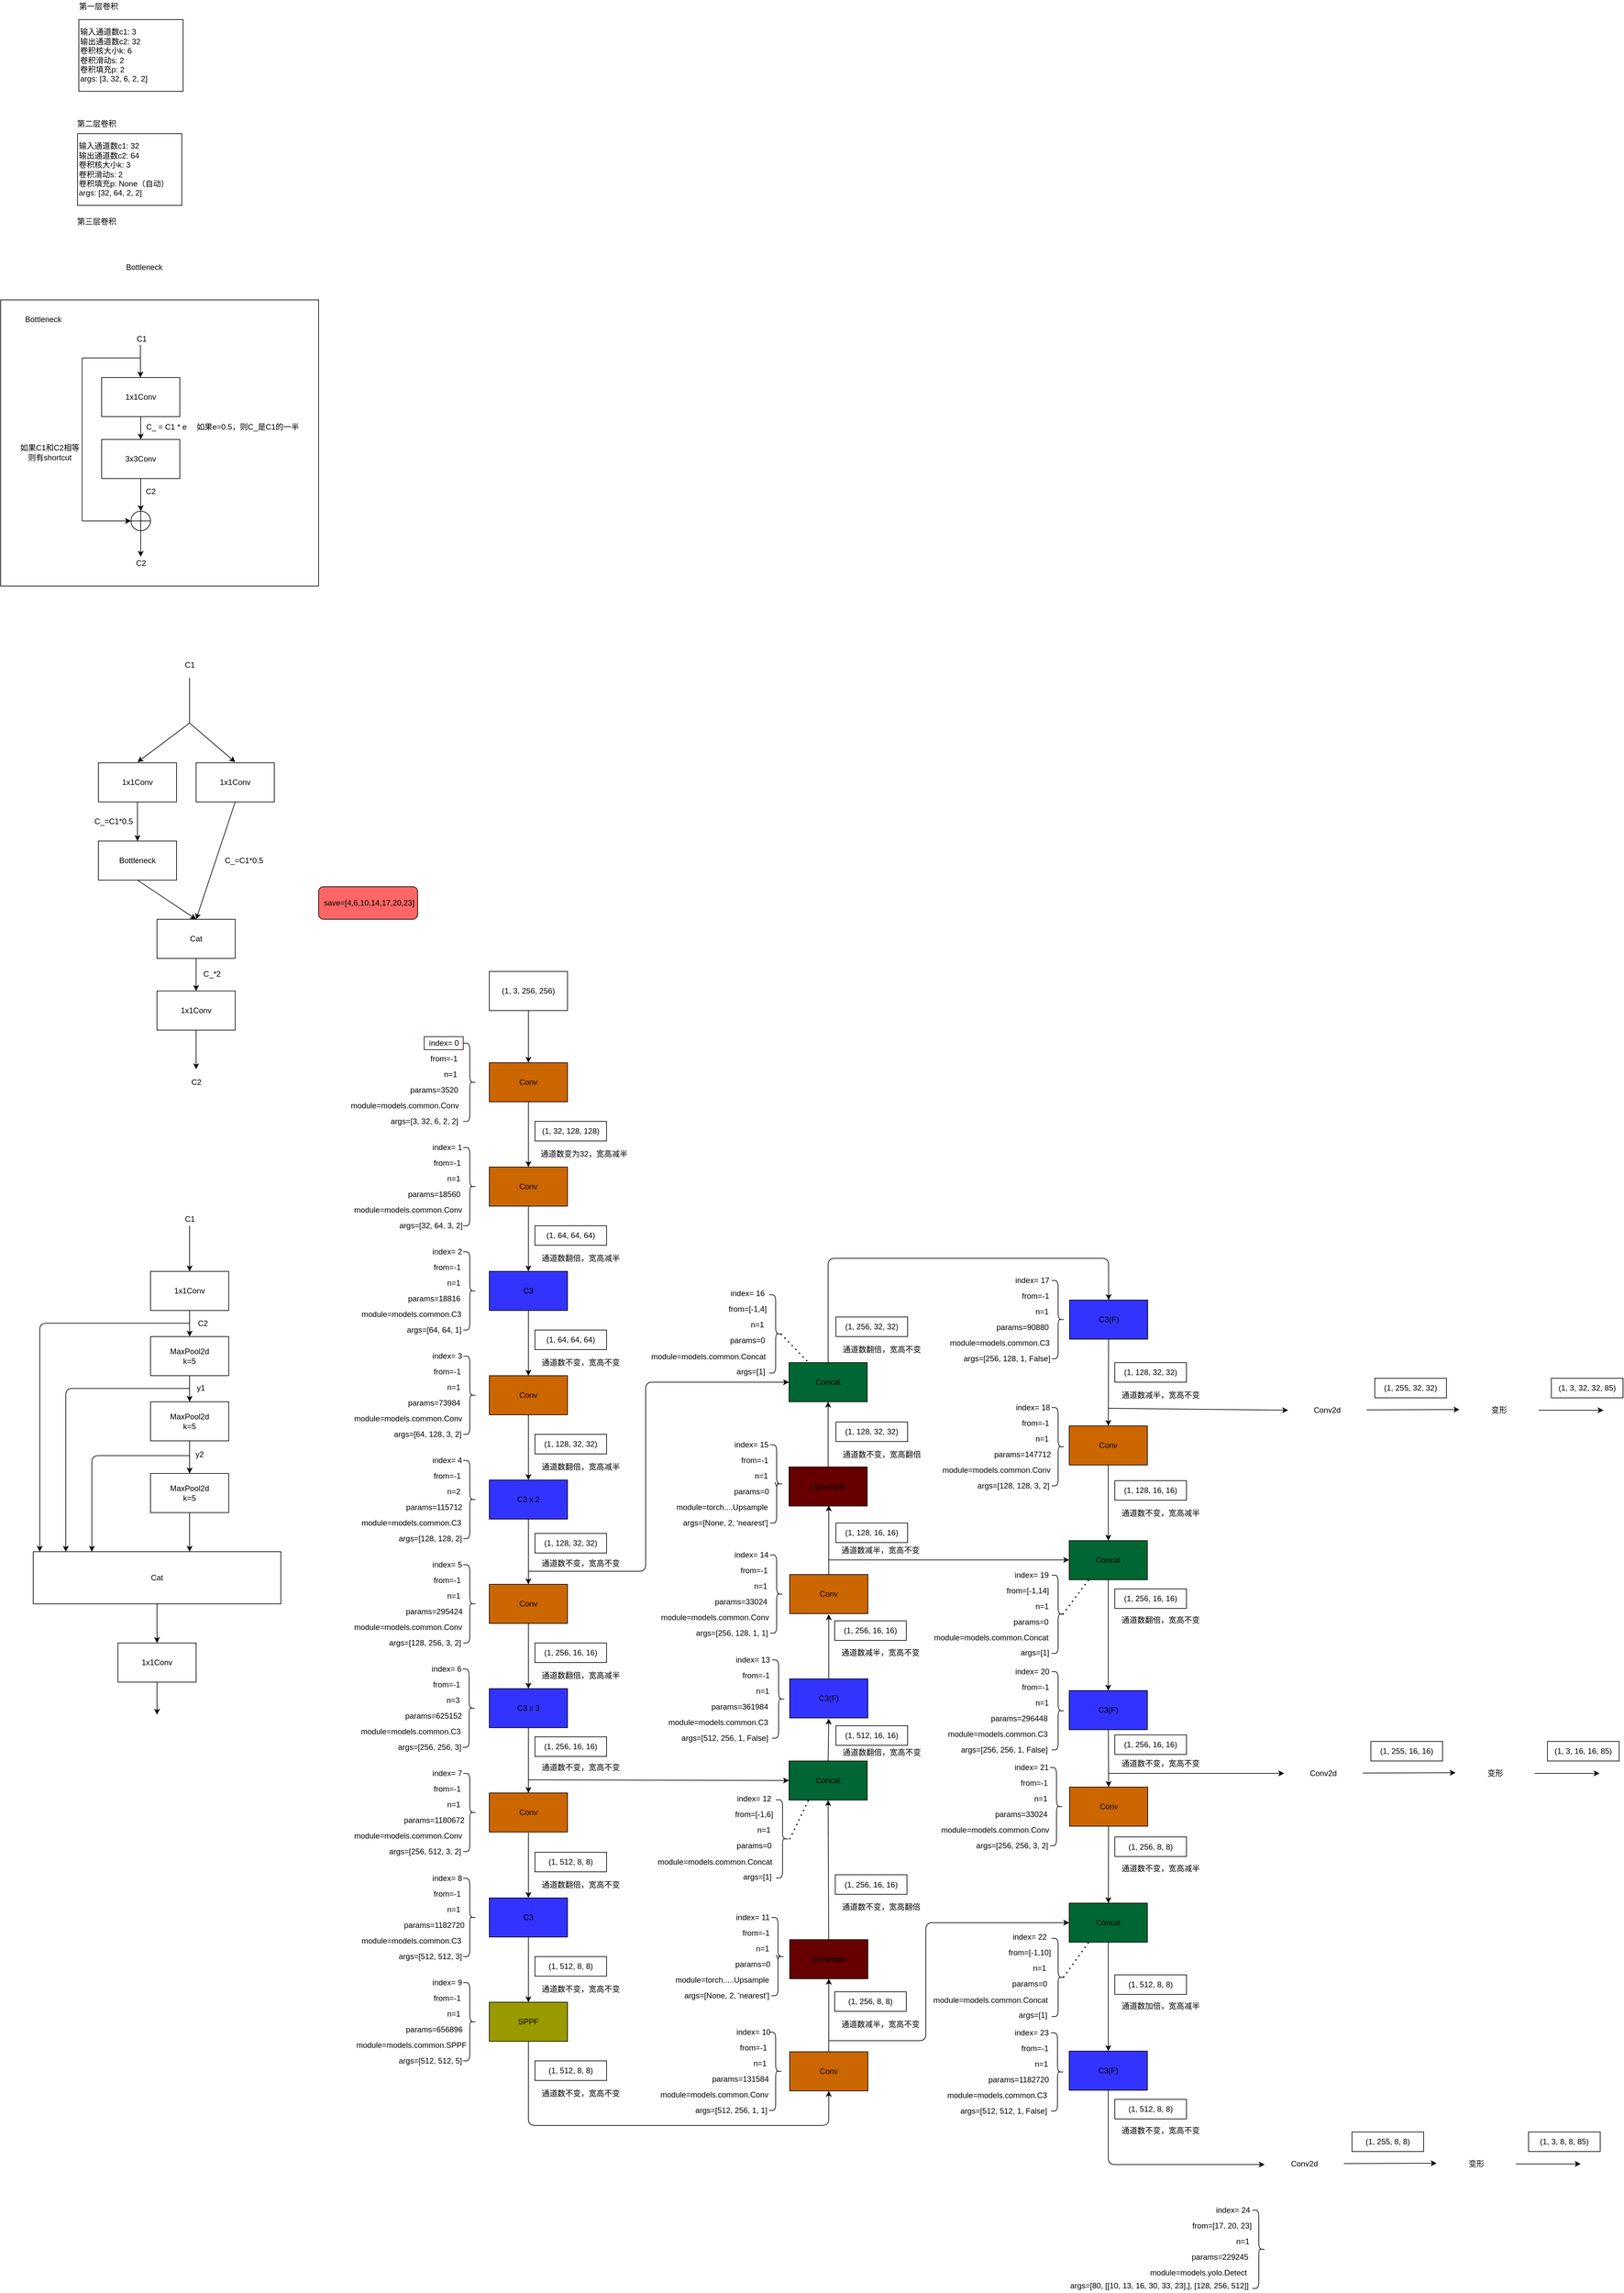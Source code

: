 <mxfile>
    <diagram id="UEU5rxyTZGi0KMgYFdJO" name="第 1 页">
        <mxGraphModel dx="1726" dy="754" grid="1" gridSize="10" guides="1" tooltips="1" connect="1" arrows="1" fold="1" page="1" pageScale="1" pageWidth="827" pageHeight="1169" math="0" shadow="0">
            <root>
                <mxCell id="0"/>
                <mxCell id="1" parent="0"/>
                <mxCell id="123" value="" style="rounded=1;whiteSpace=wrap;html=1;fillColor=#FF6666;" vertex="1" parent="1">
                    <mxGeometry x="418" y="1420" width="152" height="50" as="geometry"/>
                </mxCell>
                <mxCell id="3" value="&lt;span&gt;输入通道数c1: 3&lt;/span&gt;&lt;br&gt;&lt;span&gt;输出通道数c2: 32&lt;/span&gt;&lt;br&gt;&lt;span&gt;卷积核大小k: 6&lt;/span&gt;&lt;br&gt;&lt;span&gt;卷积滑动s: 2&lt;/span&gt;&lt;br&gt;&lt;span&gt;卷积填充p: 2&lt;br&gt;args: [3, 32, 6, 2, 2]&lt;br&gt;&lt;/span&gt;" style="rounded=0;whiteSpace=wrap;html=1;align=left;" parent="1" vertex="1">
                    <mxGeometry x="50" y="90" width="160" height="110" as="geometry"/>
                </mxCell>
                <mxCell id="4" value="第一层卷积" style="text;html=1;align=center;verticalAlign=middle;resizable=0;points=[];autosize=1;strokeColor=none;fillColor=none;" parent="1" vertex="1">
                    <mxGeometry x="40" y="60" width="80" height="20" as="geometry"/>
                </mxCell>
                <mxCell id="5" value="&lt;span&gt;输入通道数c1: 32&lt;/span&gt;&lt;br&gt;&lt;span&gt;输出通道数c2: 64&lt;/span&gt;&lt;br&gt;&lt;span&gt;卷积核大小k: 3&lt;/span&gt;&lt;br&gt;&lt;span&gt;卷积滑动s: 2&lt;br&gt;&lt;/span&gt;&lt;span&gt;卷积填充p: None（自动）&lt;br&gt;args: [32, 64, 2, 2]&lt;br&gt;&lt;/span&gt;" style="rounded=0;whiteSpace=wrap;html=1;align=left;" parent="1" vertex="1">
                    <mxGeometry x="48" y="265" width="160" height="110" as="geometry"/>
                </mxCell>
                <mxCell id="6" value="第二层卷积" style="text;html=1;align=center;verticalAlign=middle;resizable=0;points=[];autosize=1;strokeColor=none;fillColor=none;" parent="1" vertex="1">
                    <mxGeometry x="37" y="240" width="80" height="20" as="geometry"/>
                </mxCell>
                <mxCell id="7" value="第三层卷积" style="text;html=1;align=center;verticalAlign=middle;resizable=0;points=[];autosize=1;strokeColor=none;fillColor=none;" parent="1" vertex="1">
                    <mxGeometry x="37" y="390" width="80" height="20" as="geometry"/>
                </mxCell>
                <mxCell id="8" value="Bottleneck" style="text;html=1;align=center;verticalAlign=middle;resizable=0;points=[];autosize=1;strokeColor=none;fillColor=none;" parent="1" vertex="1">
                    <mxGeometry x="115" y="460" width="70" height="20" as="geometry"/>
                </mxCell>
                <mxCell id="36" value="" style="group" parent="1" vertex="1" connectable="0">
                    <mxGeometry x="-50" y="570" width="468" height="389" as="geometry"/>
                </mxCell>
                <mxCell id="37" value="" style="rounded=0;whiteSpace=wrap;html=1;" parent="36" vertex="1">
                    <mxGeometry x="-20" y="-50" width="488" height="439" as="geometry"/>
                </mxCell>
                <mxCell id="9" value="" style="endArrow=classic;html=1;" parent="36" edge="1">
                    <mxGeometry width="50" height="50" relative="1" as="geometry">
                        <mxPoint x="194.5" y="19" as="sourcePoint"/>
                        <mxPoint x="194.5" y="69" as="targetPoint"/>
                    </mxGeometry>
                </mxCell>
                <mxCell id="10" value="1x1Conv" style="rounded=0;whiteSpace=wrap;html=1;" parent="36" vertex="1">
                    <mxGeometry x="135" y="69" width="120" height="60" as="geometry"/>
                </mxCell>
                <mxCell id="13" style="edgeStyle=none;html=1;exitX=0.5;exitY=1;exitDx=0;exitDy=0;" parent="36" source="11" edge="1">
                    <mxGeometry relative="1" as="geometry">
                        <mxPoint x="195" y="274" as="targetPoint"/>
                    </mxGeometry>
                </mxCell>
                <mxCell id="11" value="3x3Conv" style="rounded=0;whiteSpace=wrap;html=1;" parent="36" vertex="1">
                    <mxGeometry x="135" y="164" width="120" height="60" as="geometry"/>
                </mxCell>
                <mxCell id="12" style="edgeStyle=none;html=1;entryX=0.5;entryY=0;entryDx=0;entryDy=0;" parent="36" source="10" target="11" edge="1">
                    <mxGeometry relative="1" as="geometry"/>
                </mxCell>
                <mxCell id="18" value="" style="group" parent="36" vertex="1" connectable="0">
                    <mxGeometry x="180" y="274" width="60" height="50" as="geometry"/>
                </mxCell>
                <mxCell id="19" value="" style="ellipse;whiteSpace=wrap;html=1;aspect=fixed;" parent="18" vertex="1">
                    <mxGeometry width="30" height="30" as="geometry"/>
                </mxCell>
                <mxCell id="20" value="" style="endArrow=none;html=1;entryX=1;entryY=0.5;entryDx=0;entryDy=0;exitX=0;exitY=0.5;exitDx=0;exitDy=0;" parent="18" source="19" target="19" edge="1">
                    <mxGeometry width="50" height="50" relative="1" as="geometry">
                        <mxPoint x="15" y="25" as="sourcePoint"/>
                        <mxPoint x="-15" y="-3.125" as="targetPoint"/>
                    </mxGeometry>
                </mxCell>
                <mxCell id="21" value="" style="endArrow=none;html=1;entryX=0.5;entryY=1;entryDx=0;entryDy=0;exitX=0.5;exitY=0;exitDx=0;exitDy=0;" parent="18" source="19" target="19" edge="1">
                    <mxGeometry width="50" height="50" relative="1" as="geometry">
                        <mxPoint x="7.5" y="31.25" as="sourcePoint"/>
                        <mxPoint x="67.5" y="31.25" as="targetPoint"/>
                    </mxGeometry>
                </mxCell>
                <mxCell id="22" value="" style="endArrow=classic;html=1;entryX=0;entryY=0.5;entryDx=0;entryDy=0;" parent="36" target="19" edge="1">
                    <mxGeometry width="50" height="50" relative="1" as="geometry">
                        <mxPoint x="105" y="289" as="sourcePoint"/>
                        <mxPoint x="175" y="284" as="targetPoint"/>
                    </mxGeometry>
                </mxCell>
                <mxCell id="27" value="" style="endArrow=none;html=1;" parent="36" edge="1">
                    <mxGeometry width="50" height="50" relative="1" as="geometry">
                        <mxPoint x="105" y="39" as="sourcePoint"/>
                        <mxPoint x="195" y="39" as="targetPoint"/>
                    </mxGeometry>
                </mxCell>
                <mxCell id="28" value="" style="endArrow=none;html=1;" parent="36" edge="1">
                    <mxGeometry width="50" height="50" relative="1" as="geometry">
                        <mxPoint x="105" y="289" as="sourcePoint"/>
                        <mxPoint x="105" y="39" as="targetPoint"/>
                    </mxGeometry>
                </mxCell>
                <mxCell id="29" style="edgeStyle=none;html=1;exitX=0.5;exitY=1;exitDx=0;exitDy=0;" parent="36" edge="1">
                    <mxGeometry relative="1" as="geometry">
                        <mxPoint x="195" y="344" as="targetPoint"/>
                        <mxPoint x="195" y="294" as="sourcePoint"/>
                    </mxGeometry>
                </mxCell>
                <mxCell id="30" value="C1" style="text;html=1;align=center;verticalAlign=middle;resizable=0;points=[];autosize=1;strokeColor=none;fillColor=none;" parent="36" vertex="1">
                    <mxGeometry x="181" width="30" height="20" as="geometry"/>
                </mxCell>
                <mxCell id="31" value="C2" style="text;html=1;align=center;verticalAlign=middle;resizable=0;points=[];autosize=1;strokeColor=none;fillColor=none;" parent="36" vertex="1">
                    <mxGeometry x="180" y="344" width="30" height="20" as="geometry"/>
                </mxCell>
                <mxCell id="32" value="C2" style="text;html=1;align=center;verticalAlign=middle;resizable=0;points=[];autosize=1;strokeColor=none;fillColor=none;" parent="36" vertex="1">
                    <mxGeometry x="195" y="234" width="30" height="20" as="geometry"/>
                </mxCell>
                <mxCell id="33" value="C_ = C1 * e" style="text;html=1;align=center;verticalAlign=middle;resizable=0;points=[];autosize=1;strokeColor=none;fillColor=none;" parent="36" vertex="1">
                    <mxGeometry x="194" y="135" width="80" height="20" as="geometry"/>
                </mxCell>
                <mxCell id="34" value="如果e=0.5，则C_是C1的一半" style="text;html=1;align=center;verticalAlign=middle;resizable=0;points=[];autosize=1;strokeColor=none;fillColor=none;" parent="36" vertex="1">
                    <mxGeometry x="274" y="135" width="170" height="20" as="geometry"/>
                </mxCell>
                <mxCell id="35" value="如果C1和C2相等&lt;br&gt;则有shortcut" style="text;html=1;align=center;verticalAlign=middle;resizable=0;points=[];autosize=1;strokeColor=none;fillColor=none;" parent="36" vertex="1">
                    <mxGeometry y="169" width="110" height="30" as="geometry"/>
                </mxCell>
                <mxCell id="38" value="Bottleneck" style="text;html=1;align=center;verticalAlign=middle;resizable=0;points=[];autosize=1;strokeColor=none;fillColor=none;" parent="1" vertex="1">
                    <mxGeometry x="-40" y="540" width="70" height="20" as="geometry"/>
                </mxCell>
                <mxCell id="80" value="" style="group" parent="1" vertex="1" connectable="0">
                    <mxGeometry x="68" y="1070" width="282" height="660" as="geometry"/>
                </mxCell>
                <mxCell id="39" value="" style="endArrow=classic;html=1;" parent="80" edge="1">
                    <mxGeometry width="50" height="50" relative="1" as="geometry">
                        <mxPoint x="152" y="99" as="sourcePoint"/>
                        <mxPoint x="72" y="159" as="targetPoint"/>
                    </mxGeometry>
                </mxCell>
                <mxCell id="68" style="edgeStyle=none;html=1;" parent="80" source="61" edge="1">
                    <mxGeometry relative="1" as="geometry">
                        <mxPoint x="72" y="280" as="targetPoint"/>
                    </mxGeometry>
                </mxCell>
                <mxCell id="61" value="1x1Conv" style="rounded=0;whiteSpace=wrap;html=1;" parent="80" vertex="1">
                    <mxGeometry x="12" y="160" width="120" height="60" as="geometry"/>
                </mxCell>
                <mxCell id="62" value="1x1Conv" style="rounded=0;whiteSpace=wrap;html=1;" parent="80" vertex="1">
                    <mxGeometry x="162" y="160" width="120" height="60" as="geometry"/>
                </mxCell>
                <mxCell id="63" value="" style="endArrow=classic;html=1;" parent="80" edge="1">
                    <mxGeometry width="50" height="50" relative="1" as="geometry">
                        <mxPoint x="152" y="99" as="sourcePoint"/>
                        <mxPoint x="222" y="159" as="targetPoint"/>
                    </mxGeometry>
                </mxCell>
                <mxCell id="66" value="" style="endArrow=none;html=1;" parent="80" edge="1">
                    <mxGeometry width="50" height="50" relative="1" as="geometry">
                        <mxPoint x="152" y="100" as="sourcePoint"/>
                        <mxPoint x="152" y="30" as="targetPoint"/>
                    </mxGeometry>
                </mxCell>
                <mxCell id="67" value="C1" style="text;html=1;align=center;verticalAlign=middle;resizable=0;points=[];autosize=1;strokeColor=none;fillColor=none;" parent="80" vertex="1">
                    <mxGeometry x="137" width="30" height="20" as="geometry"/>
                </mxCell>
                <mxCell id="69" value="Bottleneck" style="rounded=0;whiteSpace=wrap;html=1;" parent="80" vertex="1">
                    <mxGeometry x="12" y="280" width="120" height="60" as="geometry"/>
                </mxCell>
                <mxCell id="70" value="" style="endArrow=classic;html=1;entryX=0.5;entryY=0;entryDx=0;entryDy=0;" parent="80" target="72" edge="1">
                    <mxGeometry width="50" height="50" relative="1" as="geometry">
                        <mxPoint x="72" y="340" as="sourcePoint"/>
                        <mxPoint x="142" y="400" as="targetPoint"/>
                    </mxGeometry>
                </mxCell>
                <mxCell id="71" value="" style="endArrow=classic;html=1;entryX=0.5;entryY=0;entryDx=0;entryDy=0;" parent="80" target="72" edge="1">
                    <mxGeometry width="50" height="50" relative="1" as="geometry">
                        <mxPoint x="222" y="220" as="sourcePoint"/>
                        <mxPoint x="172" y="400" as="targetPoint"/>
                    </mxGeometry>
                </mxCell>
                <mxCell id="73" style="edgeStyle=none;html=1;exitX=0.5;exitY=1;exitDx=0;exitDy=0;" parent="80" source="72" edge="1">
                    <mxGeometry relative="1" as="geometry">
                        <mxPoint x="162" y="510" as="targetPoint"/>
                    </mxGeometry>
                </mxCell>
                <mxCell id="72" value="Cat" style="rounded=0;whiteSpace=wrap;html=1;" parent="80" vertex="1">
                    <mxGeometry x="102" y="400" width="120" height="60" as="geometry"/>
                </mxCell>
                <mxCell id="78" style="edgeStyle=none;html=1;" parent="80" source="74" edge="1">
                    <mxGeometry relative="1" as="geometry">
                        <mxPoint x="162" y="630" as="targetPoint"/>
                    </mxGeometry>
                </mxCell>
                <mxCell id="74" value="1x1Conv" style="rounded=0;whiteSpace=wrap;html=1;" parent="80" vertex="1">
                    <mxGeometry x="102" y="510" width="120" height="60" as="geometry"/>
                </mxCell>
                <mxCell id="75" value="C_=C1*0.5" style="text;html=1;align=center;verticalAlign=middle;resizable=0;points=[];autosize=1;strokeColor=none;fillColor=none;" parent="80" vertex="1">
                    <mxGeometry y="240" width="70" height="20" as="geometry"/>
                </mxCell>
                <mxCell id="76" value="C_=C1*0.5" style="text;html=1;align=center;verticalAlign=middle;resizable=0;points=[];autosize=1;strokeColor=none;fillColor=none;" parent="80" vertex="1">
                    <mxGeometry x="200" y="300" width="70" height="20" as="geometry"/>
                </mxCell>
                <mxCell id="77" value="C_*2" style="text;html=1;align=center;verticalAlign=middle;resizable=0;points=[];autosize=1;strokeColor=none;fillColor=none;" parent="80" vertex="1">
                    <mxGeometry x="166" y="474" width="40" height="20" as="geometry"/>
                </mxCell>
                <mxCell id="79" value="C2" style="text;html=1;align=center;verticalAlign=middle;resizable=0;points=[];autosize=1;strokeColor=none;fillColor=none;" parent="80" vertex="1">
                    <mxGeometry x="147" y="640" width="30" height="20" as="geometry"/>
                </mxCell>
                <mxCell id="81" value="" style="endArrow=classic;html=1;" edge="1" parent="1">
                    <mxGeometry width="50" height="50" relative="1" as="geometry">
                        <mxPoint x="220" y="1940" as="sourcePoint"/>
                        <mxPoint x="220" y="2010" as="targetPoint"/>
                    </mxGeometry>
                </mxCell>
                <mxCell id="84" style="edgeStyle=none;html=1;" edge="1" parent="1" source="82">
                    <mxGeometry relative="1" as="geometry">
                        <mxPoint x="220" y="2110" as="targetPoint"/>
                    </mxGeometry>
                </mxCell>
                <mxCell id="82" value="1x1Conv" style="rounded=0;whiteSpace=wrap;html=1;" vertex="1" parent="1">
                    <mxGeometry x="160" y="2010" width="120" height="60" as="geometry"/>
                </mxCell>
                <mxCell id="83" value="C1" style="text;html=1;align=center;verticalAlign=middle;resizable=0;points=[];autosize=1;strokeColor=none;fillColor=none;" vertex="1" parent="1">
                    <mxGeometry x="205" y="1920" width="30" height="20" as="geometry"/>
                </mxCell>
                <mxCell id="85" value="C2" style="text;html=1;align=center;verticalAlign=middle;resizable=0;points=[];autosize=1;strokeColor=none;fillColor=none;" vertex="1" parent="1">
                    <mxGeometry x="225" y="2080" width="30" height="20" as="geometry"/>
                </mxCell>
                <mxCell id="87" style="edgeStyle=none;html=1;" edge="1" parent="1" source="86">
                    <mxGeometry relative="1" as="geometry">
                        <mxPoint x="220" y="2210" as="targetPoint"/>
                    </mxGeometry>
                </mxCell>
                <mxCell id="86" value="MaxPool2d&lt;br&gt;k=5" style="rounded=0;whiteSpace=wrap;html=1;" vertex="1" parent="1">
                    <mxGeometry x="160" y="2110" width="120" height="60" as="geometry"/>
                </mxCell>
                <mxCell id="90" style="edgeStyle=none;html=1;" edge="1" parent="1" source="88">
                    <mxGeometry relative="1" as="geometry">
                        <mxPoint x="220" y="2320" as="targetPoint"/>
                    </mxGeometry>
                </mxCell>
                <mxCell id="88" value="MaxPool2d&lt;br&gt;k=5" style="rounded=0;whiteSpace=wrap;html=1;" vertex="1" parent="1">
                    <mxGeometry x="160" y="2210" width="120" height="60" as="geometry"/>
                </mxCell>
                <mxCell id="89" value="y1" style="text;html=1;align=center;verticalAlign=middle;resizable=0;points=[];autosize=1;strokeColor=none;fillColor=none;" vertex="1" parent="1">
                    <mxGeometry x="222" y="2179" width="30" height="20" as="geometry"/>
                </mxCell>
                <mxCell id="93" style="edgeStyle=none;html=1;" edge="1" parent="1" source="91">
                    <mxGeometry relative="1" as="geometry">
                        <mxPoint x="220" y="2440" as="targetPoint"/>
                    </mxGeometry>
                </mxCell>
                <mxCell id="91" value="MaxPool2d&lt;br&gt;k=5" style="rounded=0;whiteSpace=wrap;html=1;" vertex="1" parent="1">
                    <mxGeometry x="160" y="2320" width="120" height="60" as="geometry"/>
                </mxCell>
                <mxCell id="92" value="y2" style="text;html=1;align=center;verticalAlign=middle;resizable=0;points=[];autosize=1;strokeColor=none;fillColor=none;" vertex="1" parent="1">
                    <mxGeometry x="220" y="2281" width="30" height="20" as="geometry"/>
                </mxCell>
                <mxCell id="94" value="" style="edgeStyle=segmentEdgeStyle;endArrow=classic;html=1;exitX=0.007;exitY=0.58;exitDx=0;exitDy=0;exitPerimeter=0;" edge="1" parent="1" source="92">
                    <mxGeometry width="50" height="50" relative="1" as="geometry">
                        <mxPoint x="20" y="2450" as="sourcePoint"/>
                        <mxPoint x="70" y="2440" as="targetPoint"/>
                    </mxGeometry>
                </mxCell>
                <mxCell id="95" value="" style="edgeStyle=segmentEdgeStyle;endArrow=classic;html=1;exitX=-0.06;exitY=0.53;exitDx=0;exitDy=0;exitPerimeter=0;" edge="1" parent="1" source="89">
                    <mxGeometry width="50" height="50" relative="1" as="geometry">
                        <mxPoint x="-20" y="2390" as="sourcePoint"/>
                        <mxPoint x="30" y="2440" as="targetPoint"/>
                    </mxGeometry>
                </mxCell>
                <mxCell id="96" value="" style="edgeStyle=segmentEdgeStyle;endArrow=classic;html=1;exitX=-0.166;exitY=0.48;exitDx=0;exitDy=0;exitPerimeter=0;" edge="1" parent="1" source="85">
                    <mxGeometry width="50" height="50" relative="1" as="geometry">
                        <mxPoint x="-50" y="2430" as="sourcePoint"/>
                        <mxPoint x="-10" y="2440" as="targetPoint"/>
                    </mxGeometry>
                </mxCell>
                <mxCell id="99" style="edgeStyle=none;html=1;" edge="1" parent="1" source="98">
                    <mxGeometry relative="1" as="geometry">
                        <mxPoint x="170" y="2580" as="targetPoint"/>
                    </mxGeometry>
                </mxCell>
                <mxCell id="98" value="Cat" style="rounded=0;whiteSpace=wrap;html=1;" vertex="1" parent="1">
                    <mxGeometry x="-20" y="2440" width="380" height="80" as="geometry"/>
                </mxCell>
                <mxCell id="102" style="edgeStyle=none;html=1;" edge="1" parent="1" source="101">
                    <mxGeometry relative="1" as="geometry">
                        <mxPoint x="170" y="2690" as="targetPoint"/>
                    </mxGeometry>
                </mxCell>
                <mxCell id="101" value="1x1Conv" style="rounded=0;whiteSpace=wrap;html=1;" vertex="1" parent="1">
                    <mxGeometry x="110" y="2580" width="120" height="60" as="geometry"/>
                </mxCell>
                <mxCell id="104" style="edgeStyle=none;html=1;" edge="1" parent="1" source="103">
                    <mxGeometry relative="1" as="geometry">
                        <mxPoint x="740" y="1690" as="targetPoint"/>
                    </mxGeometry>
                </mxCell>
                <mxCell id="103" value="(1, 3, 256, 256)" style="rounded=0;whiteSpace=wrap;html=1;" vertex="1" parent="1">
                    <mxGeometry x="680" y="1550" width="120" height="60" as="geometry"/>
                </mxCell>
                <mxCell id="112" style="edgeStyle=none;html=1;" edge="1" parent="1" source="105">
                    <mxGeometry relative="1" as="geometry">
                        <mxPoint x="740" y="1850" as="targetPoint"/>
                    </mxGeometry>
                </mxCell>
                <mxCell id="106" value="" style="shape=curlyBracket;whiteSpace=wrap;html=1;rounded=1;flipH=1;" vertex="1" parent="1">
                    <mxGeometry x="640" y="1660" width="20" height="120" as="geometry"/>
                </mxCell>
                <mxCell id="107" value="index= 0" style="text;html=1;align=center;verticalAlign=middle;resizable=0;points=[];autosize=1;strokeColor=#2A0309;fillColor=none;" vertex="1" parent="1">
                    <mxGeometry x="580" y="1650" width="60" height="20" as="geometry"/>
                </mxCell>
                <mxCell id="108" value="from=-1" style="text;html=1;align=center;verticalAlign=middle;resizable=0;points=[];autosize=1;strokeColor=none;fillColor=none;" vertex="1" parent="1">
                    <mxGeometry x="580" y="1674" width="60" height="20" as="geometry"/>
                </mxCell>
                <mxCell id="109" value="n=1" style="text;html=1;align=center;verticalAlign=middle;resizable=0;points=[];autosize=1;strokeColor=none;fillColor=none;" vertex="1" parent="1">
                    <mxGeometry x="600" y="1698" width="40" height="20" as="geometry"/>
                </mxCell>
                <mxCell id="110" value="params=3520" style="text;html=1;align=center;verticalAlign=middle;resizable=0;points=[];autosize=1;strokeColor=none;fillColor=none;" vertex="1" parent="1">
                    <mxGeometry x="550" y="1722" width="90" height="20" as="geometry"/>
                </mxCell>
                <mxCell id="111" value="module=models.common.Conv" style="text;html=1;align=center;verticalAlign=middle;resizable=0;points=[];autosize=1;strokeColor=none;fillColor=none;" vertex="1" parent="1">
                    <mxGeometry x="460" y="1746" width="180" height="20" as="geometry"/>
                </mxCell>
                <mxCell id="105" value="Conv" style="rounded=0;whiteSpace=wrap;html=1;fillColor=#CC6600;" vertex="1" parent="1">
                    <mxGeometry x="680" y="1690" width="120" height="60" as="geometry"/>
                </mxCell>
                <mxCell id="114" value="(1, 32, 128, 128)" style="rounded=0;whiteSpace=wrap;html=1;" vertex="1" parent="1">
                    <mxGeometry x="750" y="1780" width="110" height="30" as="geometry"/>
                </mxCell>
                <mxCell id="115" value="save=[4,6,10,14,17,20,23]" style="text;html=1;align=center;verticalAlign=middle;resizable=0;points=[];autosize=1;strokeColor=none;fillColor=none;" vertex="1" parent="1">
                    <mxGeometry x="420" y="1435" width="150" height="20" as="geometry"/>
                </mxCell>
                <mxCell id="118" value="args=[3, 32, 6, 2, 2]" style="text;html=1;align=center;verticalAlign=middle;resizable=0;points=[];autosize=1;strokeColor=none;fillColor=none;" vertex="1" parent="1">
                    <mxGeometry x="520" y="1770" width="120" height="20" as="geometry"/>
                </mxCell>
                <mxCell id="119" value="通道数变为32，宽高减半" style="text;html=1;align=center;verticalAlign=middle;resizable=0;points=[];autosize=1;strokeColor=none;fillColor=none;" vertex="1" parent="1">
                    <mxGeometry x="750" y="1820" width="150" height="20" as="geometry"/>
                </mxCell>
                <mxCell id="124" value="" style="shape=curlyBracket;whiteSpace=wrap;html=1;rounded=1;flipH=1;" vertex="1" parent="1">
                    <mxGeometry x="640" y="1820" width="20" height="120" as="geometry"/>
                </mxCell>
                <mxCell id="125" value="index= 1" style="text;html=1;align=center;verticalAlign=middle;resizable=0;points=[];autosize=1;strokeColor=none;fillColor=none;" vertex="1" parent="1">
                    <mxGeometry x="585" y="1810" width="60" height="20" as="geometry"/>
                </mxCell>
                <mxCell id="126" value="from=-1" style="text;html=1;align=center;verticalAlign=middle;resizable=0;points=[];autosize=1;strokeColor=none;fillColor=none;" vertex="1" parent="1">
                    <mxGeometry x="585" y="1834" width="60" height="20" as="geometry"/>
                </mxCell>
                <mxCell id="127" value="n=1" style="text;html=1;align=center;verticalAlign=middle;resizable=0;points=[];autosize=1;strokeColor=none;fillColor=none;" vertex="1" parent="1">
                    <mxGeometry x="605" y="1858" width="40" height="20" as="geometry"/>
                </mxCell>
                <mxCell id="128" value="params=18560" style="text;html=1;align=center;verticalAlign=middle;resizable=0;points=[];autosize=1;strokeColor=none;fillColor=none;" vertex="1" parent="1">
                    <mxGeometry x="545" y="1882" width="100" height="20" as="geometry"/>
                </mxCell>
                <mxCell id="129" value="module=models.common.Conv" style="text;html=1;align=center;verticalAlign=middle;resizable=0;points=[];autosize=1;strokeColor=none;fillColor=none;" vertex="1" parent="1">
                    <mxGeometry x="465" y="1906" width="180" height="20" as="geometry"/>
                </mxCell>
                <mxCell id="130" value="Conv" style="rounded=0;whiteSpace=wrap;html=1;fillColor=#CC6600;" vertex="1" parent="1">
                    <mxGeometry x="680" y="1850" width="120" height="60" as="geometry"/>
                </mxCell>
                <mxCell id="131" value="args=[32, 64, 3, 2]" style="text;html=1;align=center;verticalAlign=middle;resizable=0;points=[];autosize=1;strokeColor=none;fillColor=none;" vertex="1" parent="1">
                    <mxGeometry x="535" y="1930" width="110" height="20" as="geometry"/>
                </mxCell>
                <mxCell id="132" style="edgeStyle=none;html=1;" edge="1" parent="1">
                    <mxGeometry relative="1" as="geometry">
                        <mxPoint x="740" y="2010" as="targetPoint"/>
                        <mxPoint x="740" y="1910" as="sourcePoint"/>
                    </mxGeometry>
                </mxCell>
                <mxCell id="133" value="(1, 64, 64, 64)" style="rounded=0;whiteSpace=wrap;html=1;" vertex="1" parent="1">
                    <mxGeometry x="750" y="1940" width="110" height="30" as="geometry"/>
                </mxCell>
                <mxCell id="134" value="通道数翻倍，宽高减半" style="text;html=1;align=center;verticalAlign=middle;resizable=0;points=[];autosize=1;strokeColor=none;fillColor=none;" vertex="1" parent="1">
                    <mxGeometry x="750" y="1980" width="140" height="20" as="geometry"/>
                </mxCell>
                <mxCell id="135" value="" style="shape=curlyBracket;whiteSpace=wrap;html=1;rounded=1;flipH=1;" vertex="1" parent="1">
                    <mxGeometry x="640" y="1980" width="20" height="120" as="geometry"/>
                </mxCell>
                <mxCell id="136" value="index= 2" style="text;html=1;align=center;verticalAlign=middle;resizable=0;points=[];autosize=1;strokeColor=none;fillColor=none;" vertex="1" parent="1">
                    <mxGeometry x="585" y="1970" width="60" height="20" as="geometry"/>
                </mxCell>
                <mxCell id="137" value="from=-1" style="text;html=1;align=center;verticalAlign=middle;resizable=0;points=[];autosize=1;strokeColor=none;fillColor=none;" vertex="1" parent="1">
                    <mxGeometry x="585" y="1994" width="60" height="20" as="geometry"/>
                </mxCell>
                <mxCell id="138" value="n=1" style="text;html=1;align=center;verticalAlign=middle;resizable=0;points=[];autosize=1;strokeColor=none;fillColor=none;" vertex="1" parent="1">
                    <mxGeometry x="605" y="2018" width="40" height="20" as="geometry"/>
                </mxCell>
                <mxCell id="139" value="params=18816" style="text;html=1;align=center;verticalAlign=middle;resizable=0;points=[];autosize=1;strokeColor=none;fillColor=none;" vertex="1" parent="1">
                    <mxGeometry x="545" y="2042" width="100" height="20" as="geometry"/>
                </mxCell>
                <mxCell id="140" value="module=models.common.C3" style="text;html=1;align=center;verticalAlign=middle;resizable=0;points=[];autosize=1;strokeColor=none;fillColor=none;" vertex="1" parent="1">
                    <mxGeometry x="475" y="2066" width="170" height="20" as="geometry"/>
                </mxCell>
                <mxCell id="141" value="C3" style="rounded=0;whiteSpace=wrap;html=1;fillColor=#3333FF;" vertex="1" parent="1">
                    <mxGeometry x="680" y="2010" width="120" height="60" as="geometry"/>
                </mxCell>
                <mxCell id="142" value="args=[64, 64, 1]" style="text;html=1;align=center;verticalAlign=middle;resizable=0;points=[];autosize=1;strokeColor=none;fillColor=none;" vertex="1" parent="1">
                    <mxGeometry x="545" y="2090" width="100" height="20" as="geometry"/>
                </mxCell>
                <mxCell id="143" style="edgeStyle=none;html=1;" edge="1" parent="1">
                    <mxGeometry relative="1" as="geometry">
                        <mxPoint x="740" y="2170" as="targetPoint"/>
                        <mxPoint x="740" y="2070" as="sourcePoint"/>
                    </mxGeometry>
                </mxCell>
                <mxCell id="144" value="(1, 64, 64, 64)" style="rounded=0;whiteSpace=wrap;html=1;" vertex="1" parent="1">
                    <mxGeometry x="750" y="2100" width="110" height="30" as="geometry"/>
                </mxCell>
                <mxCell id="145" value="通道数不变，宽高不变" style="text;html=1;align=center;verticalAlign=middle;resizable=0;points=[];autosize=1;strokeColor=none;fillColor=none;" vertex="1" parent="1">
                    <mxGeometry x="750" y="2140" width="140" height="20" as="geometry"/>
                </mxCell>
                <mxCell id="146" value="" style="shape=curlyBracket;whiteSpace=wrap;html=1;rounded=1;flipH=1;" vertex="1" parent="1">
                    <mxGeometry x="640" y="2140" width="20" height="120" as="geometry"/>
                </mxCell>
                <mxCell id="147" value="index= 3" style="text;html=1;align=center;verticalAlign=middle;resizable=0;points=[];autosize=1;strokeColor=none;fillColor=none;" vertex="1" parent="1">
                    <mxGeometry x="585" y="2130" width="60" height="20" as="geometry"/>
                </mxCell>
                <mxCell id="148" value="from=-1" style="text;html=1;align=center;verticalAlign=middle;resizable=0;points=[];autosize=1;strokeColor=none;fillColor=none;" vertex="1" parent="1">
                    <mxGeometry x="585" y="2154" width="60" height="20" as="geometry"/>
                </mxCell>
                <mxCell id="149" value="n=1" style="text;html=1;align=center;verticalAlign=middle;resizable=0;points=[];autosize=1;strokeColor=none;fillColor=none;" vertex="1" parent="1">
                    <mxGeometry x="605" y="2178" width="40" height="20" as="geometry"/>
                </mxCell>
                <mxCell id="150" value="params=73984" style="text;html=1;align=center;verticalAlign=middle;resizable=0;points=[];autosize=1;strokeColor=none;fillColor=none;" vertex="1" parent="1">
                    <mxGeometry x="545" y="2202" width="100" height="20" as="geometry"/>
                </mxCell>
                <mxCell id="151" value="module=models.common.Conv" style="text;html=1;align=center;verticalAlign=middle;resizable=0;points=[];autosize=1;strokeColor=none;fillColor=none;" vertex="1" parent="1">
                    <mxGeometry x="465" y="2226" width="180" height="20" as="geometry"/>
                </mxCell>
                <mxCell id="152" value="Conv" style="rounded=0;whiteSpace=wrap;html=1;fillColor=#CC6600;" vertex="1" parent="1">
                    <mxGeometry x="680" y="2170" width="120" height="60" as="geometry"/>
                </mxCell>
                <mxCell id="153" value="args=[64, 128, 3, 2]" style="text;html=1;align=center;verticalAlign=middle;resizable=0;points=[];autosize=1;strokeColor=none;fillColor=none;" vertex="1" parent="1">
                    <mxGeometry x="525" y="2250" width="120" height="20" as="geometry"/>
                </mxCell>
                <mxCell id="154" style="edgeStyle=none;html=1;" edge="1" parent="1">
                    <mxGeometry relative="1" as="geometry">
                        <mxPoint x="740" y="2330" as="targetPoint"/>
                        <mxPoint x="740" y="2230" as="sourcePoint"/>
                    </mxGeometry>
                </mxCell>
                <mxCell id="155" value="(1, 128, 32, 32)" style="rounded=0;whiteSpace=wrap;html=1;" vertex="1" parent="1">
                    <mxGeometry x="750" y="2260" width="110" height="30" as="geometry"/>
                </mxCell>
                <mxCell id="156" value="通道数翻倍，宽高减半" style="text;html=1;align=center;verticalAlign=middle;resizable=0;points=[];autosize=1;strokeColor=none;fillColor=none;" vertex="1" parent="1">
                    <mxGeometry x="750" y="2300" width="140" height="20" as="geometry"/>
                </mxCell>
                <mxCell id="157" value="" style="shape=curlyBracket;whiteSpace=wrap;html=1;rounded=1;flipH=1;" vertex="1" parent="1">
                    <mxGeometry x="640" y="2300" width="20" height="120" as="geometry"/>
                </mxCell>
                <mxCell id="158" value="index= 4" style="text;html=1;align=center;verticalAlign=middle;resizable=0;points=[];autosize=1;strokeColor=none;fillColor=none;" vertex="1" parent="1">
                    <mxGeometry x="585" y="2290" width="60" height="20" as="geometry"/>
                </mxCell>
                <mxCell id="159" value="from=-1" style="text;html=1;align=center;verticalAlign=middle;resizable=0;points=[];autosize=1;strokeColor=none;fillColor=none;" vertex="1" parent="1">
                    <mxGeometry x="585" y="2314" width="60" height="20" as="geometry"/>
                </mxCell>
                <mxCell id="160" value="n=2" style="text;html=1;align=center;verticalAlign=middle;resizable=0;points=[];autosize=1;strokeColor=none;fillColor=none;" vertex="1" parent="1">
                    <mxGeometry x="605" y="2338" width="40" height="20" as="geometry"/>
                </mxCell>
                <mxCell id="161" value="params=115712" style="text;html=1;align=center;verticalAlign=middle;resizable=0;points=[];autosize=1;strokeColor=none;fillColor=none;" vertex="1" parent="1">
                    <mxGeometry x="545" y="2362" width="100" height="20" as="geometry"/>
                </mxCell>
                <mxCell id="162" value="module=models.common.C3" style="text;html=1;align=center;verticalAlign=middle;resizable=0;points=[];autosize=1;strokeColor=none;fillColor=none;" vertex="1" parent="1">
                    <mxGeometry x="475" y="2386" width="170" height="20" as="geometry"/>
                </mxCell>
                <mxCell id="163" value="C3 x 2" style="rounded=0;whiteSpace=wrap;html=1;fillColor=#3333FF;" vertex="1" parent="1">
                    <mxGeometry x="680" y="2330" width="120" height="60" as="geometry"/>
                </mxCell>
                <mxCell id="164" value="args=[128, 128, 2]" style="text;html=1;align=center;verticalAlign=middle;resizable=0;points=[];autosize=1;strokeColor=none;fillColor=none;" vertex="1" parent="1">
                    <mxGeometry x="534" y="2410" width="110" height="20" as="geometry"/>
                </mxCell>
                <mxCell id="168" style="edgeStyle=none;html=1;" edge="1" parent="1">
                    <mxGeometry relative="1" as="geometry">
                        <mxPoint x="740" y="2490" as="targetPoint"/>
                        <mxPoint x="740" y="2390" as="sourcePoint"/>
                    </mxGeometry>
                </mxCell>
                <mxCell id="169" value="(1, 128, 32, 32)" style="rounded=0;whiteSpace=wrap;html=1;" vertex="1" parent="1">
                    <mxGeometry x="750" y="2412" width="110" height="30" as="geometry"/>
                </mxCell>
                <mxCell id="170" value="通道数不变，宽高不变" style="text;html=1;align=center;verticalAlign=middle;resizable=0;points=[];autosize=1;strokeColor=none;fillColor=none;" vertex="1" parent="1">
                    <mxGeometry x="750" y="2448" width="140" height="20" as="geometry"/>
                </mxCell>
                <mxCell id="171" value="" style="shape=curlyBracket;whiteSpace=wrap;html=1;rounded=1;flipH=1;" vertex="1" parent="1">
                    <mxGeometry x="640" y="2460" width="20" height="120" as="geometry"/>
                </mxCell>
                <mxCell id="172" value="index= 5" style="text;html=1;align=center;verticalAlign=middle;resizable=0;points=[];autosize=1;strokeColor=none;fillColor=none;" vertex="1" parent="1">
                    <mxGeometry x="585" y="2450" width="60" height="20" as="geometry"/>
                </mxCell>
                <mxCell id="173" value="from=-1" style="text;html=1;align=center;verticalAlign=middle;resizable=0;points=[];autosize=1;strokeColor=none;fillColor=none;" vertex="1" parent="1">
                    <mxGeometry x="585" y="2474" width="60" height="20" as="geometry"/>
                </mxCell>
                <mxCell id="174" value="n=1" style="text;html=1;align=center;verticalAlign=middle;resizable=0;points=[];autosize=1;strokeColor=none;fillColor=none;" vertex="1" parent="1">
                    <mxGeometry x="605" y="2498" width="40" height="20" as="geometry"/>
                </mxCell>
                <mxCell id="175" value="params=295424" style="text;html=1;align=center;verticalAlign=middle;resizable=0;points=[];autosize=1;strokeColor=none;fillColor=none;" vertex="1" parent="1">
                    <mxGeometry x="545" y="2522" width="100" height="20" as="geometry"/>
                </mxCell>
                <mxCell id="176" value="module=models.common.Conv" style="text;html=1;align=center;verticalAlign=middle;resizable=0;points=[];autosize=1;strokeColor=none;fillColor=none;" vertex="1" parent="1">
                    <mxGeometry x="465" y="2546" width="180" height="20" as="geometry"/>
                </mxCell>
                <mxCell id="177" value="Conv" style="rounded=0;whiteSpace=wrap;html=1;fillColor=#CC6600;" vertex="1" parent="1">
                    <mxGeometry x="680" y="2490" width="120" height="60" as="geometry"/>
                </mxCell>
                <mxCell id="178" value="args=[128, 256, 3, 2]" style="text;html=1;align=center;verticalAlign=middle;resizable=0;points=[];autosize=1;strokeColor=none;fillColor=none;" vertex="1" parent="1">
                    <mxGeometry x="516" y="2570" width="130" height="20" as="geometry"/>
                </mxCell>
                <mxCell id="179" style="edgeStyle=none;html=1;" edge="1" parent="1">
                    <mxGeometry relative="1" as="geometry">
                        <mxPoint x="740" y="2650" as="targetPoint"/>
                        <mxPoint x="740" y="2550" as="sourcePoint"/>
                    </mxGeometry>
                </mxCell>
                <mxCell id="180" value="(1, 256, 16, 16)" style="rounded=0;whiteSpace=wrap;html=1;" vertex="1" parent="1">
                    <mxGeometry x="750" y="2580" width="110" height="30" as="geometry"/>
                </mxCell>
                <mxCell id="181" value="通道数翻倍，宽高减半" style="text;html=1;align=center;verticalAlign=middle;resizable=0;points=[];autosize=1;strokeColor=none;fillColor=none;" vertex="1" parent="1">
                    <mxGeometry x="750" y="2620" width="140" height="20" as="geometry"/>
                </mxCell>
                <mxCell id="182" value="" style="shape=curlyBracket;whiteSpace=wrap;html=1;rounded=1;flipH=1;" vertex="1" parent="1">
                    <mxGeometry x="1120" y="2820.5" width="20" height="120" as="geometry"/>
                </mxCell>
                <mxCell id="183" value="index= 12" style="text;html=1;align=center;verticalAlign=middle;resizable=0;points=[];autosize=1;strokeColor=none;fillColor=none;" vertex="1" parent="1">
                    <mxGeometry x="1051" y="2808.5" width="70" height="20" as="geometry"/>
                </mxCell>
                <mxCell id="184" value="from=[-1,6]" style="text;html=1;align=center;verticalAlign=middle;resizable=0;points=[];autosize=1;strokeColor=none;fillColor=none;" vertex="1" parent="1">
                    <mxGeometry x="1051" y="2832.5" width="70" height="20" as="geometry"/>
                </mxCell>
                <mxCell id="185" value="n=1" style="text;html=1;align=center;verticalAlign=middle;resizable=0;points=[];autosize=1;strokeColor=none;fillColor=none;" vertex="1" parent="1">
                    <mxGeometry x="1081" y="2856.5" width="40" height="20" as="geometry"/>
                </mxCell>
                <mxCell id="186" value="params=0" style="text;html=1;align=center;verticalAlign=middle;resizable=0;points=[];autosize=1;strokeColor=none;fillColor=none;" vertex="1" parent="1">
                    <mxGeometry x="1051" y="2880.5" width="70" height="20" as="geometry"/>
                </mxCell>
                <mxCell id="187" value="module=models.common.Concat" style="text;html=1;align=center;verticalAlign=middle;resizable=0;points=[];autosize=1;strokeColor=none;fillColor=none;" vertex="1" parent="1">
                    <mxGeometry x="931" y="2905.5" width="190" height="20" as="geometry"/>
                </mxCell>
                <mxCell id="188" value="C3 x 3" style="rounded=0;whiteSpace=wrap;html=1;fillColor=#3333FF;" vertex="1" parent="1">
                    <mxGeometry x="680" y="2650" width="120" height="60" as="geometry"/>
                </mxCell>
                <mxCell id="189" value="args=[1]" style="text;html=1;align=center;verticalAlign=middle;resizable=0;points=[];autosize=1;strokeColor=none;fillColor=none;" vertex="1" parent="1">
                    <mxGeometry x="1061" y="2928.5" width="60" height="20" as="geometry"/>
                </mxCell>
                <mxCell id="190" style="edgeStyle=none;html=1;" edge="1" parent="1">
                    <mxGeometry relative="1" as="geometry">
                        <mxPoint x="740" y="2810" as="targetPoint"/>
                        <mxPoint x="740" y="2710" as="sourcePoint"/>
                    </mxGeometry>
                </mxCell>
                <mxCell id="191" value="(1, 256, 16, 16)" style="rounded=0;whiteSpace=wrap;html=1;" vertex="1" parent="1">
                    <mxGeometry x="750" y="2724" width="110" height="30" as="geometry"/>
                </mxCell>
                <mxCell id="192" value="通道数不变，宽高不变" style="text;html=1;align=center;verticalAlign=middle;resizable=0;points=[];autosize=1;strokeColor=none;fillColor=none;" vertex="1" parent="1">
                    <mxGeometry x="750" y="2761" width="140" height="20" as="geometry"/>
                </mxCell>
                <mxCell id="193" value="" style="shape=curlyBracket;whiteSpace=wrap;html=1;rounded=1;flipH=1;" vertex="1" parent="1">
                    <mxGeometry x="640" y="2780" width="20" height="120" as="geometry"/>
                </mxCell>
                <mxCell id="194" value="index= 7" style="text;html=1;align=center;verticalAlign=middle;resizable=0;points=[];autosize=1;strokeColor=none;fillColor=none;" vertex="1" parent="1">
                    <mxGeometry x="585" y="2770" width="60" height="20" as="geometry"/>
                </mxCell>
                <mxCell id="195" value="from=-1" style="text;html=1;align=center;verticalAlign=middle;resizable=0;points=[];autosize=1;strokeColor=none;fillColor=none;" vertex="1" parent="1">
                    <mxGeometry x="585" y="2794" width="60" height="20" as="geometry"/>
                </mxCell>
                <mxCell id="196" value="n=1" style="text;html=1;align=center;verticalAlign=middle;resizable=0;points=[];autosize=1;strokeColor=none;fillColor=none;" vertex="1" parent="1">
                    <mxGeometry x="605" y="2818" width="40" height="20" as="geometry"/>
                </mxCell>
                <mxCell id="197" value="params=1180672" style="text;html=1;align=center;verticalAlign=middle;resizable=0;points=[];autosize=1;strokeColor=none;fillColor=none;" vertex="1" parent="1">
                    <mxGeometry x="540" y="2842" width="110" height="20" as="geometry"/>
                </mxCell>
                <mxCell id="198" value="module=models.common.Conv" style="text;html=1;align=center;verticalAlign=middle;resizable=0;points=[];autosize=1;strokeColor=none;fillColor=none;" vertex="1" parent="1">
                    <mxGeometry x="465" y="2866" width="180" height="20" as="geometry"/>
                </mxCell>
                <mxCell id="199" value="Conv" style="rounded=0;whiteSpace=wrap;html=1;fillColor=#CC6600;" vertex="1" parent="1">
                    <mxGeometry x="680" y="2810" width="120" height="60" as="geometry"/>
                </mxCell>
                <mxCell id="200" value="args=[256, 512, 3, 2]" style="text;html=1;align=center;verticalAlign=middle;resizable=0;points=[];autosize=1;strokeColor=none;fillColor=none;" vertex="1" parent="1">
                    <mxGeometry x="516" y="2890" width="130" height="20" as="geometry"/>
                </mxCell>
                <mxCell id="201" style="edgeStyle=none;html=1;" edge="1" parent="1">
                    <mxGeometry relative="1" as="geometry">
                        <mxPoint x="740" y="2971" as="targetPoint"/>
                        <mxPoint x="740" y="2871" as="sourcePoint"/>
                    </mxGeometry>
                </mxCell>
                <mxCell id="202" value="(1, 512, 8, 8)" style="rounded=0;whiteSpace=wrap;html=1;" vertex="1" parent="1">
                    <mxGeometry x="750" y="2901" width="110" height="30" as="geometry"/>
                </mxCell>
                <mxCell id="203" value="通道数翻倍，宽高不变" style="text;html=1;align=center;verticalAlign=middle;resizable=0;points=[];autosize=1;strokeColor=none;fillColor=none;" vertex="1" parent="1">
                    <mxGeometry x="750" y="2941" width="140" height="20" as="geometry"/>
                </mxCell>
                <mxCell id="204" value="" style="shape=curlyBracket;whiteSpace=wrap;html=1;rounded=1;flipH=1;" vertex="1" parent="1">
                    <mxGeometry x="640" y="2941" width="20" height="120" as="geometry"/>
                </mxCell>
                <mxCell id="205" value="index= 8" style="text;html=1;align=center;verticalAlign=middle;resizable=0;points=[];autosize=1;strokeColor=none;fillColor=none;" vertex="1" parent="1">
                    <mxGeometry x="585" y="2931" width="60" height="20" as="geometry"/>
                </mxCell>
                <mxCell id="206" value="from=-1" style="text;html=1;align=center;verticalAlign=middle;resizable=0;points=[];autosize=1;strokeColor=none;fillColor=none;" vertex="1" parent="1">
                    <mxGeometry x="585" y="2955" width="60" height="20" as="geometry"/>
                </mxCell>
                <mxCell id="207" value="n=1" style="text;html=1;align=center;verticalAlign=middle;resizable=0;points=[];autosize=1;strokeColor=none;fillColor=none;" vertex="1" parent="1">
                    <mxGeometry x="605" y="2979" width="40" height="20" as="geometry"/>
                </mxCell>
                <mxCell id="208" value="params=1182720" style="text;html=1;align=center;verticalAlign=middle;resizable=0;points=[];autosize=1;strokeColor=none;fillColor=none;" vertex="1" parent="1">
                    <mxGeometry x="540" y="3003" width="110" height="20" as="geometry"/>
                </mxCell>
                <mxCell id="209" value="module=models.common.C3" style="text;html=1;align=center;verticalAlign=middle;resizable=0;points=[];autosize=1;strokeColor=none;fillColor=none;" vertex="1" parent="1">
                    <mxGeometry x="475" y="3027" width="170" height="20" as="geometry"/>
                </mxCell>
                <mxCell id="210" value="C3" style="rounded=0;whiteSpace=wrap;html=1;fillColor=#3333FF;" vertex="1" parent="1">
                    <mxGeometry x="680" y="2971" width="120" height="60" as="geometry"/>
                </mxCell>
                <mxCell id="211" value="args=[512, 512, 3]" style="text;html=1;align=center;verticalAlign=middle;resizable=0;points=[];autosize=1;strokeColor=none;fillColor=none;" vertex="1" parent="1">
                    <mxGeometry x="534" y="3051" width="110" height="20" as="geometry"/>
                </mxCell>
                <mxCell id="212" style="edgeStyle=none;html=1;" edge="1" parent="1">
                    <mxGeometry relative="1" as="geometry">
                        <mxPoint x="740" y="3131" as="targetPoint"/>
                        <mxPoint x="740" y="3031" as="sourcePoint"/>
                    </mxGeometry>
                </mxCell>
                <mxCell id="213" value="(1, 512, 8, 8)" style="rounded=0;whiteSpace=wrap;html=1;" vertex="1" parent="1">
                    <mxGeometry x="750" y="3061" width="110" height="30" as="geometry"/>
                </mxCell>
                <mxCell id="214" value="通道数不变，宽高不变" style="text;html=1;align=center;verticalAlign=middle;resizable=0;points=[];autosize=1;strokeColor=none;fillColor=none;" vertex="1" parent="1">
                    <mxGeometry x="750" y="3101" width="140" height="20" as="geometry"/>
                </mxCell>
                <mxCell id="215" value="" style="shape=curlyBracket;whiteSpace=wrap;html=1;rounded=1;flipH=1;" vertex="1" parent="1">
                    <mxGeometry x="640" y="3101" width="20" height="120" as="geometry"/>
                </mxCell>
                <mxCell id="216" value="index= 9" style="text;html=1;align=center;verticalAlign=middle;resizable=0;points=[];autosize=1;strokeColor=none;fillColor=none;" vertex="1" parent="1">
                    <mxGeometry x="585" y="3091" width="60" height="20" as="geometry"/>
                </mxCell>
                <mxCell id="217" value="from=-1" style="text;html=1;align=center;verticalAlign=middle;resizable=0;points=[];autosize=1;strokeColor=none;fillColor=none;" vertex="1" parent="1">
                    <mxGeometry x="585" y="3115" width="60" height="20" as="geometry"/>
                </mxCell>
                <mxCell id="218" value="n=1" style="text;html=1;align=center;verticalAlign=middle;resizable=0;points=[];autosize=1;strokeColor=none;fillColor=none;" vertex="1" parent="1">
                    <mxGeometry x="605" y="3139" width="40" height="20" as="geometry"/>
                </mxCell>
                <mxCell id="219" value="params=656896" style="text;html=1;align=center;verticalAlign=middle;resizable=0;points=[];autosize=1;strokeColor=none;fillColor=none;" vertex="1" parent="1">
                    <mxGeometry x="545" y="3163" width="100" height="20" as="geometry"/>
                </mxCell>
                <mxCell id="220" value="module=models.common.SPPF" style="text;html=1;align=center;verticalAlign=middle;resizable=0;points=[];autosize=1;strokeColor=none;fillColor=none;" vertex="1" parent="1">
                    <mxGeometry x="470" y="3187" width="180" height="20" as="geometry"/>
                </mxCell>
                <mxCell id="221" value="SPPF" style="rounded=0;whiteSpace=wrap;html=1;fillColor=#999900;" vertex="1" parent="1">
                    <mxGeometry x="680" y="3131" width="120" height="60" as="geometry"/>
                </mxCell>
                <mxCell id="222" value="args=[512, 512, 5]" style="text;html=1;align=center;verticalAlign=middle;resizable=0;points=[];autosize=1;strokeColor=none;fillColor=none;" vertex="1" parent="1">
                    <mxGeometry x="534" y="3211" width="110" height="20" as="geometry"/>
                </mxCell>
                <mxCell id="224" value="(1, 512, 8, 8)" style="rounded=0;whiteSpace=wrap;html=1;" vertex="1" parent="1">
                    <mxGeometry x="750" y="3221" width="110" height="30" as="geometry"/>
                </mxCell>
                <mxCell id="225" value="通道数不变，宽高不变" style="text;html=1;align=center;verticalAlign=middle;resizable=0;points=[];autosize=1;strokeColor=none;fillColor=none;" vertex="1" parent="1">
                    <mxGeometry x="750" y="3261" width="140" height="20" as="geometry"/>
                </mxCell>
                <mxCell id="226" value="" style="shape=curlyBracket;whiteSpace=wrap;html=1;rounded=1;flipH=1;" vertex="1" parent="1">
                    <mxGeometry x="1109.5" y="3177" width="20" height="120" as="geometry"/>
                </mxCell>
                <mxCell id="227" value="index= 10" style="text;html=1;align=center;verticalAlign=middle;resizable=0;points=[];autosize=1;strokeColor=none;fillColor=none;" vertex="1" parent="1">
                    <mxGeometry x="1049.5" y="3167" width="70" height="20" as="geometry"/>
                </mxCell>
                <mxCell id="228" value="from=-1" style="text;html=1;align=center;verticalAlign=middle;resizable=0;points=[];autosize=1;strokeColor=none;fillColor=none;" vertex="1" parent="1">
                    <mxGeometry x="1054.5" y="3191" width="60" height="20" as="geometry"/>
                </mxCell>
                <mxCell id="229" value="n=1" style="text;html=1;align=center;verticalAlign=middle;resizable=0;points=[];autosize=1;strokeColor=none;fillColor=none;" vertex="1" parent="1">
                    <mxGeometry x="1074.5" y="3215" width="40" height="20" as="geometry"/>
                </mxCell>
                <mxCell id="230" value="params=131584" style="text;html=1;align=center;verticalAlign=middle;resizable=0;points=[];autosize=1;strokeColor=none;fillColor=none;" vertex="1" parent="1">
                    <mxGeometry x="1014.5" y="3239" width="100" height="20" as="geometry"/>
                </mxCell>
                <mxCell id="231" value="module=models.common.Conv" style="text;html=1;align=center;verticalAlign=middle;resizable=0;points=[];autosize=1;strokeColor=none;fillColor=none;" vertex="1" parent="1">
                    <mxGeometry x="934.5" y="3263" width="180" height="20" as="geometry"/>
                </mxCell>
                <mxCell id="373" style="edgeStyle=none;html=1;entryX=0.5;entryY=1;entryDx=0;entryDy=0;" edge="1" parent="1" source="232" target="245">
                    <mxGeometry relative="1" as="geometry"/>
                </mxCell>
                <mxCell id="232" value="Conv" style="rounded=0;whiteSpace=wrap;html=1;fillColor=#CC6600;" vertex="1" parent="1">
                    <mxGeometry x="1141" y="3207" width="120" height="60" as="geometry"/>
                </mxCell>
                <mxCell id="233" value="args=[512, 256, 1, 1]" style="text;html=1;align=center;verticalAlign=middle;resizable=0;points=[];autosize=1;strokeColor=none;fillColor=none;" vertex="1" parent="1">
                    <mxGeometry x="985.5" y="3287" width="130" height="20" as="geometry"/>
                </mxCell>
                <mxCell id="235" value="(1, 256, 8, 8)" style="rounded=0;whiteSpace=wrap;html=1;" vertex="1" parent="1">
                    <mxGeometry x="1210" y="3115" width="110" height="30" as="geometry"/>
                </mxCell>
                <mxCell id="236" value="通道数减半，宽高不变" style="text;html=1;align=center;verticalAlign=middle;resizable=0;points=[];autosize=1;strokeColor=none;fillColor=none;" vertex="1" parent="1">
                    <mxGeometry x="1210" y="3155" width="140" height="20" as="geometry"/>
                </mxCell>
                <mxCell id="239" value="v" style="shape=curlyBracket;whiteSpace=wrap;html=1;rounded=1;flipH=1;" vertex="1" parent="1">
                    <mxGeometry x="1113" y="3001" width="20" height="120" as="geometry"/>
                </mxCell>
                <mxCell id="240" value="index= 11" style="text;html=1;align=center;verticalAlign=middle;resizable=0;points=[];autosize=1;strokeColor=none;fillColor=none;" vertex="1" parent="1">
                    <mxGeometry x="1049" y="2991" width="70" height="20" as="geometry"/>
                </mxCell>
                <mxCell id="241" value="from=-1" style="text;html=1;align=center;verticalAlign=middle;resizable=0;points=[];autosize=1;strokeColor=none;fillColor=none;" vertex="1" parent="1">
                    <mxGeometry x="1059" y="3015" width="60" height="20" as="geometry"/>
                </mxCell>
                <mxCell id="242" value="n=1" style="text;html=1;align=center;verticalAlign=middle;resizable=0;points=[];autosize=1;strokeColor=none;fillColor=none;" vertex="1" parent="1">
                    <mxGeometry x="1079" y="3039" width="40" height="20" as="geometry"/>
                </mxCell>
                <mxCell id="243" value="params=0" style="text;html=1;align=center;verticalAlign=middle;resizable=0;points=[];autosize=1;strokeColor=none;fillColor=none;" vertex="1" parent="1">
                    <mxGeometry x="1049" y="3063" width="70" height="20" as="geometry"/>
                </mxCell>
                <mxCell id="244" value="module=torch.....Upsample" style="text;html=1;align=center;verticalAlign=middle;resizable=0;points=[];autosize=1;strokeColor=none;fillColor=none;" vertex="1" parent="1">
                    <mxGeometry x="957" y="3087" width="160" height="20" as="geometry"/>
                </mxCell>
                <mxCell id="371" style="edgeStyle=none;html=1;entryX=0.5;entryY=1;entryDx=0;entryDy=0;" edge="1" parent="1" source="245" target="255">
                    <mxGeometry relative="1" as="geometry"/>
                </mxCell>
                <mxCell id="245" value="Upsample" style="rounded=0;whiteSpace=wrap;html=1;fillColor=#660000;" vertex="1" parent="1">
                    <mxGeometry x="1141" y="3035" width="120" height="60" as="geometry"/>
                </mxCell>
                <mxCell id="246" value="args=[None, 2, 'nearest']" style="text;html=1;align=center;verticalAlign=middle;resizable=0;points=[];autosize=1;strokeColor=none;fillColor=none;" vertex="1" parent="1">
                    <mxGeometry x="969" y="3111" width="150" height="20" as="geometry"/>
                </mxCell>
                <mxCell id="251" value="(1, 256, 16, 16)" style="rounded=0;whiteSpace=wrap;html=1;" vertex="1" parent="1">
                    <mxGeometry x="1211" y="2935.5" width="110" height="30" as="geometry"/>
                </mxCell>
                <mxCell id="252" value="通道数不变，宽高翻倍" style="text;html=1;align=center;verticalAlign=middle;resizable=0;points=[];autosize=1;strokeColor=none;fillColor=none;" vertex="1" parent="1">
                    <mxGeometry x="1211" y="2974.5" width="140" height="20" as="geometry"/>
                </mxCell>
                <mxCell id="257" style="edgeStyle=none;html=1;exitX=0.5;exitY=0;exitDx=0;exitDy=0;" edge="1" parent="1" source="255">
                    <mxGeometry relative="1" as="geometry">
                        <mxPoint x="1201" y="2696" as="targetPoint"/>
                        <mxPoint x="1201" y="2811" as="sourcePoint"/>
                    </mxGeometry>
                </mxCell>
                <mxCell id="255" value="Concat" style="rounded=0;whiteSpace=wrap;html=1;fillColor=#006633;" vertex="1" parent="1">
                    <mxGeometry x="1140" y="2761" width="120" height="60" as="geometry"/>
                </mxCell>
                <mxCell id="256" value="" style="endArrow=none;dashed=1;html=1;dashPattern=1 3;strokeWidth=2;entryX=0.25;entryY=1;entryDx=0;entryDy=0;" edge="1" parent="1" target="255">
                    <mxGeometry width="50" height="50" relative="1" as="geometry">
                        <mxPoint x="1141" y="2881" as="sourcePoint"/>
                        <mxPoint x="1191" y="2869" as="targetPoint"/>
                    </mxGeometry>
                </mxCell>
                <mxCell id="258" value="(1, 512, 16, 16)" style="rounded=0;whiteSpace=wrap;html=1;" vertex="1" parent="1">
                    <mxGeometry x="1212" y="2707" width="110" height="30" as="geometry"/>
                </mxCell>
                <mxCell id="259" value="通道数翻倍，宽高不变" style="text;html=1;align=center;verticalAlign=middle;resizable=0;points=[];autosize=1;strokeColor=none;fillColor=none;" vertex="1" parent="1">
                    <mxGeometry x="1212" y="2738" width="140" height="20" as="geometry"/>
                </mxCell>
                <mxCell id="260" value="" style="shape=curlyBracket;whiteSpace=wrap;html=1;rounded=1;flipH=1;" vertex="1" parent="1">
                    <mxGeometry x="1114" y="2606" width="20" height="120" as="geometry"/>
                </mxCell>
                <mxCell id="261" value="index= 13" style="text;html=1;align=center;verticalAlign=middle;resizable=0;points=[];autosize=1;strokeColor=none;fillColor=none;" vertex="1" parent="1">
                    <mxGeometry x="1049" y="2596" width="70" height="20" as="geometry"/>
                </mxCell>
                <mxCell id="262" value="from=-1" style="text;html=1;align=center;verticalAlign=middle;resizable=0;points=[];autosize=1;strokeColor=none;fillColor=none;" vertex="1" parent="1">
                    <mxGeometry x="1059" y="2620" width="60" height="20" as="geometry"/>
                </mxCell>
                <mxCell id="263" value="n=1" style="text;html=1;align=center;verticalAlign=middle;resizable=0;points=[];autosize=1;strokeColor=none;fillColor=none;" vertex="1" parent="1">
                    <mxGeometry x="1079" y="2644" width="40" height="20" as="geometry"/>
                </mxCell>
                <mxCell id="264" value="params=361984" style="text;html=1;align=center;verticalAlign=middle;resizable=0;points=[];autosize=1;strokeColor=none;fillColor=none;" vertex="1" parent="1">
                    <mxGeometry x="1014" y="2668" width="100" height="20" as="geometry"/>
                </mxCell>
                <mxCell id="265" value="module=models.common.C3" style="text;html=1;align=center;verticalAlign=middle;resizable=0;points=[];autosize=1;strokeColor=none;fillColor=none;" vertex="1" parent="1">
                    <mxGeometry x="946" y="2692" width="170" height="20" as="geometry"/>
                </mxCell>
                <mxCell id="267" value="args=[512, 256, 1, False]" style="text;html=1;align=center;verticalAlign=middle;resizable=0;points=[];autosize=1;strokeColor=none;fillColor=none;" vertex="1" parent="1">
                    <mxGeometry x="966" y="2716" width="150" height="20" as="geometry"/>
                </mxCell>
                <mxCell id="268" value="" style="shape=curlyBracket;whiteSpace=wrap;html=1;rounded=1;flipH=1;" vertex="1" parent="1">
                    <mxGeometry x="639" y="2620" width="20" height="120" as="geometry"/>
                </mxCell>
                <mxCell id="269" value="index= 6" style="text;html=1;align=center;verticalAlign=middle;resizable=0;points=[];autosize=1;strokeColor=none;fillColor=none;" vertex="1" parent="1">
                    <mxGeometry x="584" y="2610" width="60" height="20" as="geometry"/>
                </mxCell>
                <mxCell id="270" value="from=-1" style="text;html=1;align=center;verticalAlign=middle;resizable=0;points=[];autosize=1;strokeColor=none;fillColor=none;" vertex="1" parent="1">
                    <mxGeometry x="584" y="2634" width="60" height="20" as="geometry"/>
                </mxCell>
                <mxCell id="271" value="n=3" style="text;html=1;align=center;verticalAlign=middle;resizable=0;points=[];autosize=1;strokeColor=none;fillColor=none;" vertex="1" parent="1">
                    <mxGeometry x="604" y="2658" width="40" height="20" as="geometry"/>
                </mxCell>
                <mxCell id="272" value="params=625152" style="text;html=1;align=center;verticalAlign=middle;resizable=0;points=[];autosize=1;strokeColor=none;fillColor=none;" vertex="1" parent="1">
                    <mxGeometry x="544" y="2682" width="100" height="20" as="geometry"/>
                </mxCell>
                <mxCell id="273" value="module=models.common.C3" style="text;html=1;align=center;verticalAlign=middle;resizable=0;points=[];autosize=1;strokeColor=none;fillColor=none;" vertex="1" parent="1">
                    <mxGeometry x="474" y="2706" width="170" height="20" as="geometry"/>
                </mxCell>
                <mxCell id="274" value="args=[256, 256, 3]" style="text;html=1;align=center;verticalAlign=middle;resizable=0;points=[];autosize=1;strokeColor=none;fillColor=none;" vertex="1" parent="1">
                    <mxGeometry x="533" y="2730" width="110" height="20" as="geometry"/>
                </mxCell>
                <mxCell id="276" style="edgeStyle=none;html=1;" edge="1" parent="1" source="275">
                    <mxGeometry relative="1" as="geometry">
                        <mxPoint x="1201" y="2536" as="targetPoint"/>
                    </mxGeometry>
                </mxCell>
                <mxCell id="275" value="C3(F)" style="rounded=0;whiteSpace=wrap;html=1;fillColor=#3333FF;" vertex="1" parent="1">
                    <mxGeometry x="1141" y="2635" width="120" height="60" as="geometry"/>
                </mxCell>
                <mxCell id="277" value="(1, 256, 16, 16)" style="rounded=0;whiteSpace=wrap;html=1;" vertex="1" parent="1">
                    <mxGeometry x="1210" y="2546" width="110" height="30" as="geometry"/>
                </mxCell>
                <mxCell id="278" value="通道数减半，宽高不变" style="text;html=1;align=center;verticalAlign=middle;resizable=0;points=[];autosize=1;strokeColor=none;fillColor=none;" vertex="1" parent="1">
                    <mxGeometry x="1210" y="2585" width="140" height="20" as="geometry"/>
                </mxCell>
                <mxCell id="279" value="" style="shape=curlyBracket;whiteSpace=wrap;html=1;rounded=1;flipH=1;" vertex="1" parent="1">
                    <mxGeometry x="1111" y="2445" width="20" height="120" as="geometry"/>
                </mxCell>
                <mxCell id="280" value="index= 14" style="text;html=1;align=center;verticalAlign=middle;resizable=0;points=[];autosize=1;strokeColor=none;fillColor=none;" vertex="1" parent="1">
                    <mxGeometry x="1047" y="2435" width="70" height="20" as="geometry"/>
                </mxCell>
                <mxCell id="281" value="from=-1" style="text;html=1;align=center;verticalAlign=middle;resizable=0;points=[];autosize=1;strokeColor=none;fillColor=none;" vertex="1" parent="1">
                    <mxGeometry x="1056" y="2459" width="60" height="20" as="geometry"/>
                </mxCell>
                <mxCell id="282" value="n=1" style="text;html=1;align=center;verticalAlign=middle;resizable=0;points=[];autosize=1;strokeColor=none;fillColor=none;" vertex="1" parent="1">
                    <mxGeometry x="1076" y="2483" width="40" height="20" as="geometry"/>
                </mxCell>
                <mxCell id="283" value="params=33024" style="text;html=1;align=center;verticalAlign=middle;resizable=0;points=[];autosize=1;strokeColor=none;fillColor=none;" vertex="1" parent="1">
                    <mxGeometry x="1016" y="2507" width="100" height="20" as="geometry"/>
                </mxCell>
                <mxCell id="284" value="module=models.common.Conv" style="text;html=1;align=center;verticalAlign=middle;resizable=0;points=[];autosize=1;strokeColor=none;fillColor=none;" vertex="1" parent="1">
                    <mxGeometry x="936" y="2531" width="180" height="20" as="geometry"/>
                </mxCell>
                <mxCell id="287" style="edgeStyle=none;html=1;" edge="1" parent="1" source="285">
                    <mxGeometry relative="1" as="geometry">
                        <mxPoint x="1201" y="2369" as="targetPoint"/>
                    </mxGeometry>
                </mxCell>
                <mxCell id="285" value="Conv" style="rounded=0;whiteSpace=wrap;html=1;fillColor=#CC6600;" vertex="1" parent="1">
                    <mxGeometry x="1141" y="2475" width="120" height="60" as="geometry"/>
                </mxCell>
                <mxCell id="286" value="args=[256, 128, 1, 1]" style="text;html=1;align=center;verticalAlign=middle;resizable=0;points=[];autosize=1;strokeColor=none;fillColor=none;" vertex="1" parent="1">
                    <mxGeometry x="987" y="2555" width="130" height="20" as="geometry"/>
                </mxCell>
                <mxCell id="288" value="(1, 128, 16, 16)" style="rounded=0;whiteSpace=wrap;html=1;" vertex="1" parent="1">
                    <mxGeometry x="1212" y="2396" width="110" height="30" as="geometry"/>
                </mxCell>
                <mxCell id="289" value="通道数减半，宽高不变" style="text;html=1;align=center;verticalAlign=middle;resizable=0;points=[];autosize=1;strokeColor=none;fillColor=none;" vertex="1" parent="1">
                    <mxGeometry x="1210" y="2428" width="140" height="20" as="geometry"/>
                </mxCell>
                <mxCell id="290" value="" style="endArrow=classic;html=1;" edge="1" parent="1" target="255">
                    <mxGeometry width="50" height="50" relative="1" as="geometry">
                        <mxPoint x="740" y="2790" as="sourcePoint"/>
                        <mxPoint x="970" y="2810" as="targetPoint"/>
                    </mxGeometry>
                </mxCell>
                <mxCell id="291" value="v" style="shape=curlyBracket;whiteSpace=wrap;html=1;rounded=1;flipH=1;" vertex="1" parent="1">
                    <mxGeometry x="1111" y="2276" width="20" height="120" as="geometry"/>
                </mxCell>
                <mxCell id="292" value="index= 15" style="text;html=1;align=center;verticalAlign=middle;resizable=0;points=[];autosize=1;strokeColor=none;fillColor=none;" vertex="1" parent="1">
                    <mxGeometry x="1047" y="2266" width="70" height="20" as="geometry"/>
                </mxCell>
                <mxCell id="293" value="from=-1" style="text;html=1;align=center;verticalAlign=middle;resizable=0;points=[];autosize=1;strokeColor=none;fillColor=none;" vertex="1" parent="1">
                    <mxGeometry x="1057" y="2290" width="60" height="20" as="geometry"/>
                </mxCell>
                <mxCell id="294" value="n=1" style="text;html=1;align=center;verticalAlign=middle;resizable=0;points=[];autosize=1;strokeColor=none;fillColor=none;" vertex="1" parent="1">
                    <mxGeometry x="1077" y="2314" width="40" height="20" as="geometry"/>
                </mxCell>
                <mxCell id="295" value="params=0" style="text;html=1;align=center;verticalAlign=middle;resizable=0;points=[];autosize=1;strokeColor=none;fillColor=none;" vertex="1" parent="1">
                    <mxGeometry x="1047" y="2338" width="70" height="20" as="geometry"/>
                </mxCell>
                <mxCell id="296" value="module=torch....Upsample" style="text;html=1;align=center;verticalAlign=middle;resizable=0;points=[];autosize=1;strokeColor=none;fillColor=none;" vertex="1" parent="1">
                    <mxGeometry x="957" y="2362" width="160" height="20" as="geometry"/>
                </mxCell>
                <mxCell id="303" style="edgeStyle=none;html=1;" edge="1" parent="1" source="297">
                    <mxGeometry relative="1" as="geometry">
                        <mxPoint x="1200.0" y="2210" as="targetPoint"/>
                    </mxGeometry>
                </mxCell>
                <mxCell id="297" value="Upsample" style="rounded=0;whiteSpace=wrap;html=1;fillColor=#660000;" vertex="1" parent="1">
                    <mxGeometry x="1140" y="2310" width="120" height="60" as="geometry"/>
                </mxCell>
                <mxCell id="298" value="args=[None, 2, 'nearest']" style="text;html=1;align=center;verticalAlign=middle;resizable=0;points=[];autosize=1;strokeColor=none;fillColor=none;" vertex="1" parent="1">
                    <mxGeometry x="967" y="2386" width="150" height="20" as="geometry"/>
                </mxCell>
                <mxCell id="301" value="(1, 128, 32, 32)" style="rounded=0;whiteSpace=wrap;html=1;" vertex="1" parent="1">
                    <mxGeometry x="1212" y="2241" width="110" height="30" as="geometry"/>
                </mxCell>
                <mxCell id="302" value="通道数不变，宽高翻倍" style="text;html=1;align=center;verticalAlign=middle;resizable=0;points=[];autosize=1;strokeColor=none;fillColor=none;" vertex="1" parent="1">
                    <mxGeometry x="1212" y="2281" width="140" height="20" as="geometry"/>
                </mxCell>
                <mxCell id="304" value="Concat" style="rounded=0;whiteSpace=wrap;html=1;fillColor=#006633;" vertex="1" parent="1">
                    <mxGeometry x="1140" y="2150" width="120" height="60" as="geometry"/>
                </mxCell>
                <mxCell id="305" value="" style="edgeStyle=segmentEdgeStyle;endArrow=classic;html=1;entryX=0;entryY=0.5;entryDx=0;entryDy=0;" edge="1" parent="1" target="304">
                    <mxGeometry width="50" height="50" relative="1" as="geometry">
                        <mxPoint x="740" y="2470" as="sourcePoint"/>
                        <mxPoint x="1110" y="2200" as="targetPoint"/>
                        <Array as="points">
                            <mxPoint x="920" y="2470"/>
                            <mxPoint x="920" y="2180"/>
                        </Array>
                    </mxGeometry>
                </mxCell>
                <mxCell id="313" value="" style="shape=curlyBracket;whiteSpace=wrap;html=1;rounded=1;flipH=1;" vertex="1" parent="1">
                    <mxGeometry x="1109.5" y="2046" width="20" height="120" as="geometry"/>
                </mxCell>
                <mxCell id="314" value="index= 16" style="text;html=1;align=center;verticalAlign=middle;resizable=0;points=[];autosize=1;strokeColor=none;fillColor=none;" vertex="1" parent="1">
                    <mxGeometry x="1040.5" y="2034" width="70" height="20" as="geometry"/>
                </mxCell>
                <mxCell id="315" value="from=[-1,4]" style="text;html=1;align=center;verticalAlign=middle;resizable=0;points=[];autosize=1;strokeColor=none;fillColor=none;" vertex="1" parent="1">
                    <mxGeometry x="1040.5" y="2058" width="70" height="20" as="geometry"/>
                </mxCell>
                <mxCell id="316" value="n=1" style="text;html=1;align=center;verticalAlign=middle;resizable=0;points=[];autosize=1;strokeColor=none;fillColor=none;" vertex="1" parent="1">
                    <mxGeometry x="1070.5" y="2082" width="40" height="20" as="geometry"/>
                </mxCell>
                <mxCell id="317" value="params=0" style="text;html=1;align=center;verticalAlign=middle;resizable=0;points=[];autosize=1;strokeColor=none;fillColor=none;" vertex="1" parent="1">
                    <mxGeometry x="1040.5" y="2106" width="70" height="20" as="geometry"/>
                </mxCell>
                <mxCell id="318" value="module=models.common.Concat" style="text;html=1;align=center;verticalAlign=middle;resizable=0;points=[];autosize=1;strokeColor=none;fillColor=none;" vertex="1" parent="1">
                    <mxGeometry x="920.5" y="2131" width="190" height="20" as="geometry"/>
                </mxCell>
                <mxCell id="319" value="args=[1]" style="text;html=1;align=center;verticalAlign=middle;resizable=0;points=[];autosize=1;strokeColor=none;fillColor=none;" vertex="1" parent="1">
                    <mxGeometry x="1050.5" y="2154" width="60" height="20" as="geometry"/>
                </mxCell>
                <mxCell id="320" value="" style="endArrow=none;dashed=1;html=1;dashPattern=1 3;strokeWidth=2;exitX=0.1;exitY=0.5;exitDx=0;exitDy=0;exitPerimeter=0;entryX=0.25;entryY=0;entryDx=0;entryDy=0;" edge="1" parent="1" source="313" target="304">
                    <mxGeometry width="50" height="50" relative="1" as="geometry">
                        <mxPoint x="1160" y="2110" as="sourcePoint"/>
                        <mxPoint x="1210" y="2060" as="targetPoint"/>
                    </mxGeometry>
                </mxCell>
                <mxCell id="322" value="(1, 256, 32, 32)" style="rounded=0;whiteSpace=wrap;html=1;" vertex="1" parent="1">
                    <mxGeometry x="1212" y="2080" width="110" height="30" as="geometry"/>
                </mxCell>
                <mxCell id="323" value="通道数翻倍，宽高不变" style="text;html=1;align=center;verticalAlign=middle;resizable=0;points=[];autosize=1;strokeColor=none;fillColor=none;" vertex="1" parent="1">
                    <mxGeometry x="1212" y="2120" width="140" height="20" as="geometry"/>
                </mxCell>
                <mxCell id="324" value="" style="shape=curlyBracket;whiteSpace=wrap;html=1;rounded=1;flipH=1;" vertex="1" parent="1">
                    <mxGeometry x="1543" y="2024" width="20" height="120" as="geometry"/>
                </mxCell>
                <mxCell id="325" value="index= 17" style="text;html=1;align=center;verticalAlign=middle;resizable=0;points=[];autosize=1;strokeColor=none;fillColor=none;" vertex="1" parent="1">
                    <mxGeometry x="1478" y="2014" width="70" height="20" as="geometry"/>
                </mxCell>
                <mxCell id="326" value="from=-1" style="text;html=1;align=center;verticalAlign=middle;resizable=0;points=[];autosize=1;strokeColor=none;fillColor=none;" vertex="1" parent="1">
                    <mxGeometry x="1488" y="2038" width="60" height="20" as="geometry"/>
                </mxCell>
                <mxCell id="327" value="n=1" style="text;html=1;align=center;verticalAlign=middle;resizable=0;points=[];autosize=1;strokeColor=none;fillColor=none;" vertex="1" parent="1">
                    <mxGeometry x="1508" y="2062" width="40" height="20" as="geometry"/>
                </mxCell>
                <mxCell id="328" value="params=90880" style="text;html=1;align=center;verticalAlign=middle;resizable=0;points=[];autosize=1;strokeColor=none;fillColor=none;" vertex="1" parent="1">
                    <mxGeometry x="1448" y="2086" width="100" height="20" as="geometry"/>
                </mxCell>
                <mxCell id="329" value="module=models.common.C3" style="text;html=1;align=center;verticalAlign=middle;resizable=0;points=[];autosize=1;strokeColor=none;fillColor=none;" vertex="1" parent="1">
                    <mxGeometry x="1378" y="2110" width="170" height="20" as="geometry"/>
                </mxCell>
                <mxCell id="399" style="edgeStyle=none;html=1;" edge="1" parent="1" source="330" target="352">
                    <mxGeometry relative="1" as="geometry"/>
                </mxCell>
                <mxCell id="330" value="C3(F)" style="rounded=0;whiteSpace=wrap;html=1;fillColor=#3333FF;" vertex="1" parent="1">
                    <mxGeometry x="1570.5" y="2054" width="120" height="60" as="geometry"/>
                </mxCell>
                <mxCell id="331" value="args=[256, 128, 1, False]" style="text;html=1;align=center;verticalAlign=middle;resizable=0;points=[];autosize=1;strokeColor=none;fillColor=none;" vertex="1" parent="1">
                    <mxGeometry x="1399" y="2134" width="150" height="20" as="geometry"/>
                </mxCell>
                <mxCell id="332" value="(1, 128, 32, 32)" style="rounded=0;whiteSpace=wrap;html=1;" vertex="1" parent="1">
                    <mxGeometry x="1640" y="2150" width="110" height="30" as="geometry"/>
                </mxCell>
                <mxCell id="333" value="通道数减半，宽高不变" style="text;html=1;align=center;verticalAlign=middle;resizable=0;points=[];autosize=1;strokeColor=none;fillColor=none;" vertex="1" parent="1">
                    <mxGeometry x="1640" y="2190" width="140" height="20" as="geometry"/>
                </mxCell>
                <mxCell id="344" value="(1, 128, 16, 16)" style="rounded=0;whiteSpace=wrap;html=1;" vertex="1" parent="1">
                    <mxGeometry x="1640" y="2331" width="110" height="30" as="geometry"/>
                </mxCell>
                <mxCell id="345" value="通道数不变，宽高减半" style="text;html=1;align=center;verticalAlign=middle;resizable=0;points=[];autosize=1;strokeColor=none;fillColor=none;" vertex="1" parent="1">
                    <mxGeometry x="1640" y="2371" width="140" height="20" as="geometry"/>
                </mxCell>
                <mxCell id="346" value="" style="shape=curlyBracket;whiteSpace=wrap;html=1;rounded=1;flipH=1;" vertex="1" parent="1">
                    <mxGeometry x="1543" y="2219" width="20" height="120" as="geometry"/>
                </mxCell>
                <mxCell id="347" value="index= 18" style="text;html=1;align=center;verticalAlign=middle;resizable=0;points=[];autosize=1;strokeColor=none;fillColor=none;" vertex="1" parent="1">
                    <mxGeometry x="1479" y="2209" width="70" height="20" as="geometry"/>
                </mxCell>
                <mxCell id="348" value="from=-1" style="text;html=1;align=center;verticalAlign=middle;resizable=0;points=[];autosize=1;strokeColor=none;fillColor=none;" vertex="1" parent="1">
                    <mxGeometry x="1488" y="2233" width="60" height="20" as="geometry"/>
                </mxCell>
                <mxCell id="349" value="n=1" style="text;html=1;align=center;verticalAlign=middle;resizable=0;points=[];autosize=1;strokeColor=none;fillColor=none;" vertex="1" parent="1">
                    <mxGeometry x="1508" y="2257" width="40" height="20" as="geometry"/>
                </mxCell>
                <mxCell id="350" value="params=147712" style="text;html=1;align=center;verticalAlign=middle;resizable=0;points=[];autosize=1;strokeColor=none;fillColor=none;" vertex="1" parent="1">
                    <mxGeometry x="1448" y="2281" width="100" height="20" as="geometry"/>
                </mxCell>
                <mxCell id="351" value="module=models.common.Conv" style="text;html=1;align=center;verticalAlign=middle;resizable=0;points=[];autosize=1;strokeColor=none;fillColor=none;" vertex="1" parent="1">
                    <mxGeometry x="1368" y="2305" width="180" height="20" as="geometry"/>
                </mxCell>
                <mxCell id="357" style="edgeStyle=none;html=1;entryX=0.5;entryY=0;entryDx=0;entryDy=0;" edge="1" parent="1" source="352" target="356">
                    <mxGeometry relative="1" as="geometry"/>
                </mxCell>
                <mxCell id="352" value="Conv" style="rounded=0;whiteSpace=wrap;html=1;fillColor=#CC6600;" vertex="1" parent="1">
                    <mxGeometry x="1570" y="2247" width="120" height="60" as="geometry"/>
                </mxCell>
                <mxCell id="353" value="args=[128, 128, 3, 2]" style="text;html=1;align=center;verticalAlign=middle;resizable=0;points=[];autosize=1;strokeColor=none;fillColor=none;" vertex="1" parent="1">
                    <mxGeometry x="1419" y="2329" width="130" height="20" as="geometry"/>
                </mxCell>
                <mxCell id="355" value="" style="endArrow=classic;html=1;" edge="1" parent="1">
                    <mxGeometry width="50" height="50" relative="1" as="geometry">
                        <mxPoint x="1200" y="2452.58" as="sourcePoint"/>
                        <mxPoint x="1570" y="2452.58" as="targetPoint"/>
                    </mxGeometry>
                </mxCell>
                <mxCell id="358" style="edgeStyle=none;html=1;entryX=0.5;entryY=0;entryDx=0;entryDy=0;" edge="1" parent="1" source="356" target="381">
                    <mxGeometry relative="1" as="geometry">
                        <mxPoint x="1630" y="2580" as="targetPoint"/>
                    </mxGeometry>
                </mxCell>
                <mxCell id="356" value="Concat" style="rounded=0;whiteSpace=wrap;html=1;fillColor=#006633;" vertex="1" parent="1">
                    <mxGeometry x="1570" y="2423" width="120" height="60" as="geometry"/>
                </mxCell>
                <mxCell id="359" value="(1, 256, 16, 16)" style="rounded=0;whiteSpace=wrap;html=1;" vertex="1" parent="1">
                    <mxGeometry x="1640" y="2497" width="110" height="30" as="geometry"/>
                </mxCell>
                <mxCell id="360" value="通道数翻倍，宽高不变" style="text;html=1;align=center;verticalAlign=middle;resizable=0;points=[];autosize=1;strokeColor=none;fillColor=none;" vertex="1" parent="1">
                    <mxGeometry x="1640" y="2535" width="140" height="20" as="geometry"/>
                </mxCell>
                <mxCell id="361" value="" style="shape=curlyBracket;whiteSpace=wrap;html=1;rounded=1;flipH=1;" vertex="1" parent="1">
                    <mxGeometry x="1543" y="2476" width="20" height="120" as="geometry"/>
                </mxCell>
                <mxCell id="362" value="index= 19" style="text;html=1;align=center;verticalAlign=middle;resizable=0;points=[];autosize=1;strokeColor=none;fillColor=none;" vertex="1" parent="1">
                    <mxGeometry x="1477" y="2466" width="70" height="20" as="geometry"/>
                </mxCell>
                <mxCell id="363" value="from=[-1,14]" style="text;html=1;align=center;verticalAlign=middle;resizable=0;points=[];autosize=1;strokeColor=none;fillColor=none;" vertex="1" parent="1">
                    <mxGeometry x="1466" y="2490" width="80" height="20" as="geometry"/>
                </mxCell>
                <mxCell id="364" value="n=1" style="text;html=1;align=center;verticalAlign=middle;resizable=0;points=[];autosize=1;strokeColor=none;fillColor=none;" vertex="1" parent="1">
                    <mxGeometry x="1508" y="2514" width="40" height="20" as="geometry"/>
                </mxCell>
                <mxCell id="365" value="params=0" style="text;html=1;align=center;verticalAlign=middle;resizable=0;points=[];autosize=1;strokeColor=none;fillColor=none;" vertex="1" parent="1">
                    <mxGeometry x="1476" y="2538" width="70" height="20" as="geometry"/>
                </mxCell>
                <mxCell id="366" value="module=models.common.Concat" style="text;html=1;align=center;verticalAlign=middle;resizable=0;points=[];autosize=1;strokeColor=none;fillColor=none;" vertex="1" parent="1">
                    <mxGeometry x="1355" y="2562" width="190" height="20" as="geometry"/>
                </mxCell>
                <mxCell id="367" value="args=[1]" style="text;html=1;align=center;verticalAlign=middle;resizable=0;points=[];autosize=1;strokeColor=none;fillColor=none;" vertex="1" parent="1">
                    <mxGeometry x="1487" y="2585" width="60" height="20" as="geometry"/>
                </mxCell>
                <mxCell id="368" value="" style="endArrow=none;dashed=1;html=1;dashPattern=1 3;strokeWidth=2;entryX=0.25;entryY=1;entryDx=0;entryDy=0;" edge="1" parent="1" target="356">
                    <mxGeometry width="50" height="50" relative="1" as="geometry">
                        <mxPoint x="1560" y="2536" as="sourcePoint"/>
                        <mxPoint x="1610" y="2570" as="targetPoint"/>
                    </mxGeometry>
                </mxCell>
                <mxCell id="369" value="" style="edgeStyle=segmentEdgeStyle;endArrow=classic;html=1;exitX=0.5;exitY=1;exitDx=0;exitDy=0;entryX=0.5;entryY=1;entryDx=0;entryDy=0;" edge="1" parent="1" source="221" target="232">
                    <mxGeometry width="50" height="50" relative="1" as="geometry">
                        <mxPoint x="690" y="3410" as="sourcePoint"/>
                        <mxPoint x="1220" y="3300" as="targetPoint"/>
                        <Array as="points">
                            <mxPoint x="740" y="3320"/>
                            <mxPoint x="1201" y="3320"/>
                        </Array>
                    </mxGeometry>
                </mxCell>
                <mxCell id="374" value="" style="shape=curlyBracket;whiteSpace=wrap;html=1;rounded=1;flipH=1;" vertex="1" parent="1">
                    <mxGeometry x="1543" y="2624" width="20" height="120" as="geometry"/>
                </mxCell>
                <mxCell id="375" value="index= 20" style="text;html=1;align=center;verticalAlign=middle;resizable=0;points=[];autosize=1;strokeColor=none;fillColor=none;" vertex="1" parent="1">
                    <mxGeometry x="1478" y="2614" width="70" height="20" as="geometry"/>
                </mxCell>
                <mxCell id="376" value="from=-1" style="text;html=1;align=center;verticalAlign=middle;resizable=0;points=[];autosize=1;strokeColor=none;fillColor=none;" vertex="1" parent="1">
                    <mxGeometry x="1488" y="2638" width="60" height="20" as="geometry"/>
                </mxCell>
                <mxCell id="377" value="n=1" style="text;html=1;align=center;verticalAlign=middle;resizable=0;points=[];autosize=1;strokeColor=none;fillColor=none;" vertex="1" parent="1">
                    <mxGeometry x="1508" y="2662" width="40" height="20" as="geometry"/>
                </mxCell>
                <mxCell id="378" value="params=296448" style="text;html=1;align=center;verticalAlign=middle;resizable=0;points=[];autosize=1;strokeColor=none;fillColor=none;" vertex="1" parent="1">
                    <mxGeometry x="1443" y="2686" width="100" height="20" as="geometry"/>
                </mxCell>
                <mxCell id="379" value="module=models.common.C3" style="text;html=1;align=center;verticalAlign=middle;resizable=0;points=[];autosize=1;strokeColor=none;fillColor=none;" vertex="1" parent="1">
                    <mxGeometry x="1375" y="2710" width="170" height="20" as="geometry"/>
                </mxCell>
                <mxCell id="380" value="args=[256, 256, 1, False]" style="text;html=1;align=center;verticalAlign=middle;resizable=0;points=[];autosize=1;strokeColor=none;fillColor=none;" vertex="1" parent="1">
                    <mxGeometry x="1395" y="2734" width="150" height="20" as="geometry"/>
                </mxCell>
                <mxCell id="390" style="edgeStyle=none;html=1;entryX=0.5;entryY=0;entryDx=0;entryDy=0;" edge="1" parent="1" source="381" target="388">
                    <mxGeometry relative="1" as="geometry"/>
                </mxCell>
                <mxCell id="381" value="C3(F)" style="rounded=0;whiteSpace=wrap;html=1;fillColor=#3333FF;" vertex="1" parent="1">
                    <mxGeometry x="1570" y="2653" width="120" height="60" as="geometry"/>
                </mxCell>
                <mxCell id="382" value="" style="shape=curlyBracket;whiteSpace=wrap;html=1;rounded=1;flipH=1;" vertex="1" parent="1">
                    <mxGeometry x="1540.5" y="2771" width="20" height="120" as="geometry"/>
                </mxCell>
                <mxCell id="383" value="index= 21" style="text;html=1;align=center;verticalAlign=middle;resizable=0;points=[];autosize=1;strokeColor=none;fillColor=none;" vertex="1" parent="1">
                    <mxGeometry x="1476.5" y="2761" width="70" height="20" as="geometry"/>
                </mxCell>
                <mxCell id="384" value="from=-1" style="text;html=1;align=center;verticalAlign=middle;resizable=0;points=[];autosize=1;strokeColor=none;fillColor=none;" vertex="1" parent="1">
                    <mxGeometry x="1485.5" y="2785" width="60" height="20" as="geometry"/>
                </mxCell>
                <mxCell id="385" value="n=1" style="text;html=1;align=center;verticalAlign=middle;resizable=0;points=[];autosize=1;strokeColor=none;fillColor=none;" vertex="1" parent="1">
                    <mxGeometry x="1505.5" y="2809" width="40" height="20" as="geometry"/>
                </mxCell>
                <mxCell id="386" value="params=33024" style="text;html=1;align=center;verticalAlign=middle;resizable=0;points=[];autosize=1;strokeColor=none;fillColor=none;" vertex="1" parent="1">
                    <mxGeometry x="1445.5" y="2833" width="100" height="20" as="geometry"/>
                </mxCell>
                <mxCell id="387" value="module=models.common.Conv" style="text;html=1;align=center;verticalAlign=middle;resizable=0;points=[];autosize=1;strokeColor=none;fillColor=none;" vertex="1" parent="1">
                    <mxGeometry x="1365.5" y="2857" width="180" height="20" as="geometry"/>
                </mxCell>
                <mxCell id="391" style="edgeStyle=none;html=1;" edge="1" parent="1" source="388" target="396">
                    <mxGeometry relative="1" as="geometry">
                        <mxPoint x="1630.5" y="2950" as="targetPoint"/>
                    </mxGeometry>
                </mxCell>
                <mxCell id="388" value="Conv" style="rounded=0;whiteSpace=wrap;html=1;fillColor=#CC6600;" vertex="1" parent="1">
                    <mxGeometry x="1570.5" y="2801" width="120" height="60" as="geometry"/>
                </mxCell>
                <mxCell id="389" value="args=[256, 256, 3, 2]" style="text;html=1;align=center;verticalAlign=middle;resizable=0;points=[];autosize=1;strokeColor=none;fillColor=none;" vertex="1" parent="1">
                    <mxGeometry x="1416.5" y="2881" width="130" height="20" as="geometry"/>
                </mxCell>
                <mxCell id="392" value="(1, 256, 8, 8)" style="rounded=0;whiteSpace=wrap;html=1;" vertex="1" parent="1">
                    <mxGeometry x="1640" y="2877.5" width="110" height="30" as="geometry"/>
                </mxCell>
                <mxCell id="393" value="通道数不变，宽高减半" style="text;html=1;align=center;verticalAlign=middle;resizable=0;points=[];autosize=1;strokeColor=none;fillColor=none;" vertex="1" parent="1">
                    <mxGeometry x="1640" y="2915.5" width="140" height="20" as="geometry"/>
                </mxCell>
                <mxCell id="394" value="(1, 256, 16, 16)" style="rounded=0;whiteSpace=wrap;html=1;" vertex="1" parent="1">
                    <mxGeometry x="1640" y="2721" width="110" height="30" as="geometry"/>
                </mxCell>
                <mxCell id="395" value="通道数不变，宽高不变" style="text;html=1;align=center;verticalAlign=middle;resizable=0;points=[];autosize=1;strokeColor=none;fillColor=none;" vertex="1" parent="1">
                    <mxGeometry x="1640" y="2755" width="140" height="20" as="geometry"/>
                </mxCell>
                <mxCell id="409" style="edgeStyle=none;html=1;entryX=0.5;entryY=0;entryDx=0;entryDy=0;" edge="1" parent="1" source="396" target="417">
                    <mxGeometry relative="1" as="geometry">
                        <mxPoint x="1630" y="3180" as="targetPoint"/>
                    </mxGeometry>
                </mxCell>
                <mxCell id="396" value="Concat" style="rounded=0;whiteSpace=wrap;html=1;fillColor=#006633;" vertex="1" parent="1">
                    <mxGeometry x="1570" y="2979" width="120" height="60" as="geometry"/>
                </mxCell>
                <mxCell id="398" value="" style="edgeStyle=segmentEdgeStyle;endArrow=classic;html=1;exitX=0.5;exitY=0;exitDx=0;exitDy=0;entryX=0.5;entryY=0;entryDx=0;entryDy=0;" edge="1" parent="1" source="304" target="330">
                    <mxGeometry width="50" height="50" relative="1" as="geometry">
                        <mxPoint x="1310" y="2040" as="sourcePoint"/>
                        <mxPoint x="1360" y="1990" as="targetPoint"/>
                        <Array as="points">
                            <mxPoint x="1200" y="1990"/>
                            <mxPoint x="1630" y="1990"/>
                        </Array>
                    </mxGeometry>
                </mxCell>
                <mxCell id="400" value="" style="shape=curlyBracket;whiteSpace=wrap;html=1;rounded=1;flipH=1;" vertex="1" parent="1">
                    <mxGeometry x="1543" y="3033" width="20" height="120" as="geometry"/>
                </mxCell>
                <mxCell id="401" value="index= 22" style="text;html=1;align=center;verticalAlign=middle;resizable=0;points=[];autosize=1;strokeColor=none;fillColor=none;" vertex="1" parent="1">
                    <mxGeometry x="1474" y="3021" width="70" height="20" as="geometry"/>
                </mxCell>
                <mxCell id="402" value="from=[-1,10]" style="text;html=1;align=center;verticalAlign=middle;resizable=0;points=[];autosize=1;strokeColor=none;fillColor=none;" vertex="1" parent="1">
                    <mxGeometry x="1469" y="3045" width="80" height="20" as="geometry"/>
                </mxCell>
                <mxCell id="403" value="n=1" style="text;html=1;align=center;verticalAlign=middle;resizable=0;points=[];autosize=1;strokeColor=none;fillColor=none;" vertex="1" parent="1">
                    <mxGeometry x="1504" y="3069" width="40" height="20" as="geometry"/>
                </mxCell>
                <mxCell id="404" value="params=0" style="text;html=1;align=center;verticalAlign=middle;resizable=0;points=[];autosize=1;strokeColor=none;fillColor=none;" vertex="1" parent="1">
                    <mxGeometry x="1474" y="3093" width="70" height="20" as="geometry"/>
                </mxCell>
                <mxCell id="405" value="module=models.common.Concat" style="text;html=1;align=center;verticalAlign=middle;resizable=0;points=[];autosize=1;strokeColor=none;fillColor=none;" vertex="1" parent="1">
                    <mxGeometry x="1354" y="3118" width="190" height="20" as="geometry"/>
                </mxCell>
                <mxCell id="406" value="args=[1]" style="text;html=1;align=center;verticalAlign=middle;resizable=0;points=[];autosize=1;strokeColor=none;fillColor=none;" vertex="1" parent="1">
                    <mxGeometry x="1484" y="3141" width="60" height="20" as="geometry"/>
                </mxCell>
                <mxCell id="407" value="" style="edgeStyle=segmentEdgeStyle;endArrow=classic;html=1;entryX=0;entryY=0.5;entryDx=0;entryDy=0;" edge="1" parent="1" target="396">
                    <mxGeometry width="50" height="50" relative="1" as="geometry">
                        <mxPoint x="1201" y="3190" as="sourcePoint"/>
                        <mxPoint x="1381" y="3320" as="targetPoint"/>
                        <Array as="points">
                            <mxPoint x="1350" y="3190"/>
                            <mxPoint x="1350" y="3009"/>
                        </Array>
                    </mxGeometry>
                </mxCell>
                <mxCell id="408" value="" style="endArrow=none;dashed=1;html=1;dashPattern=1 3;strokeWidth=2;entryX=0.25;entryY=1;entryDx=0;entryDy=0;exitX=0.1;exitY=0.5;exitDx=0;exitDy=0;exitPerimeter=0;" edge="1" parent="1" source="400" target="396">
                    <mxGeometry width="50" height="50" relative="1" as="geometry">
                        <mxPoint x="1590" y="3118" as="sourcePoint"/>
                        <mxPoint x="1619.0" y="3058" as="targetPoint"/>
                    </mxGeometry>
                </mxCell>
                <mxCell id="410" value="" style="shape=curlyBracket;whiteSpace=wrap;html=1;rounded=1;flipH=1;" vertex="1" parent="1">
                    <mxGeometry x="1542" y="3178" width="20" height="120" as="geometry"/>
                </mxCell>
                <mxCell id="411" value="index= 23" style="text;html=1;align=center;verticalAlign=middle;resizable=0;points=[];autosize=1;strokeColor=none;fillColor=none;" vertex="1" parent="1">
                    <mxGeometry x="1477" y="3168" width="70" height="20" as="geometry"/>
                </mxCell>
                <mxCell id="412" value="from=-1" style="text;html=1;align=center;verticalAlign=middle;resizable=0;points=[];autosize=1;strokeColor=none;fillColor=none;" vertex="1" parent="1">
                    <mxGeometry x="1487" y="3192" width="60" height="20" as="geometry"/>
                </mxCell>
                <mxCell id="413" value="n=1" style="text;html=1;align=center;verticalAlign=middle;resizable=0;points=[];autosize=1;strokeColor=none;fillColor=none;" vertex="1" parent="1">
                    <mxGeometry x="1507" y="3216" width="40" height="20" as="geometry"/>
                </mxCell>
                <mxCell id="414" value="params=1182720" style="text;html=1;align=center;verticalAlign=middle;resizable=0;points=[];autosize=1;strokeColor=none;fillColor=none;" vertex="1" parent="1">
                    <mxGeometry x="1437" y="3240" width="110" height="20" as="geometry"/>
                </mxCell>
                <mxCell id="415" value="module=models.common.C3" style="text;html=1;align=center;verticalAlign=middle;resizable=0;points=[];autosize=1;strokeColor=none;fillColor=none;" vertex="1" parent="1">
                    <mxGeometry x="1374" y="3264" width="170" height="20" as="geometry"/>
                </mxCell>
                <mxCell id="416" value="args=[512, 512, 1, False]" style="text;html=1;align=center;verticalAlign=middle;resizable=0;points=[];autosize=1;strokeColor=none;fillColor=none;" vertex="1" parent="1">
                    <mxGeometry x="1394" y="3288" width="150" height="20" as="geometry"/>
                </mxCell>
                <mxCell id="417" value="C3(F)" style="rounded=0;whiteSpace=wrap;html=1;fillColor=#3333FF;" vertex="1" parent="1">
                    <mxGeometry x="1570" y="3206" width="120" height="60" as="geometry"/>
                </mxCell>
                <mxCell id="418" value="(1, 512, 8, 8)" style="rounded=0;whiteSpace=wrap;html=1;" vertex="1" parent="1">
                    <mxGeometry x="1640" y="3089" width="110" height="30" as="geometry"/>
                </mxCell>
                <mxCell id="419" value="通道数加倍，宽高减半" style="text;html=1;align=center;verticalAlign=middle;resizable=0;points=[];autosize=1;strokeColor=none;fillColor=none;" vertex="1" parent="1">
                    <mxGeometry x="1640" y="3127" width="140" height="20" as="geometry"/>
                </mxCell>
                <mxCell id="422" value="" style="shape=curlyBracket;whiteSpace=wrap;html=1;rounded=1;flipH=1;" vertex="1" parent="1">
                    <mxGeometry x="1851" y="3450" width="20" height="120" as="geometry"/>
                </mxCell>
                <mxCell id="423" value="index= 24" style="text;html=1;align=center;verticalAlign=middle;resizable=0;points=[];autosize=1;strokeColor=none;fillColor=none;" vertex="1" parent="1">
                    <mxGeometry x="1786" y="3440" width="70" height="20" as="geometry"/>
                </mxCell>
                <mxCell id="424" value="from=[17, 20, 23]" style="text;html=1;align=center;verticalAlign=middle;resizable=0;points=[];autosize=1;strokeColor=none;fillColor=none;" vertex="1" parent="1">
                    <mxGeometry x="1749" y="3464" width="110" height="20" as="geometry"/>
                </mxCell>
                <mxCell id="425" value="n=1" style="text;html=1;align=center;verticalAlign=middle;resizable=0;points=[];autosize=1;strokeColor=none;fillColor=none;" vertex="1" parent="1">
                    <mxGeometry x="1816" y="3488" width="40" height="20" as="geometry"/>
                </mxCell>
                <mxCell id="426" value="params=229245" style="text;html=1;align=center;verticalAlign=middle;resizable=0;points=[];autosize=1;strokeColor=none;fillColor=none;" vertex="1" parent="1">
                    <mxGeometry x="1751" y="3512" width="100" height="20" as="geometry"/>
                </mxCell>
                <mxCell id="427" value="module=models.yolo.Detect" style="text;html=1;align=center;verticalAlign=middle;resizable=0;points=[];autosize=1;strokeColor=none;fillColor=none;" vertex="1" parent="1">
                    <mxGeometry x="1688" y="3536" width="160" height="20" as="geometry"/>
                </mxCell>
                <mxCell id="428" value="args=[80, [[10, 13, 16, 30, 33, 23],], [128, 256, 512]]" style="text;html=1;align=center;verticalAlign=middle;resizable=0;points=[];autosize=1;strokeColor=none;fillColor=none;" vertex="1" parent="1">
                    <mxGeometry x="1563" y="3556" width="290" height="20" as="geometry"/>
                </mxCell>
                <mxCell id="429" value="(1, 512, 8, 8)" style="rounded=0;whiteSpace=wrap;html=1;" vertex="1" parent="1">
                    <mxGeometry x="1640" y="3280" width="110" height="30" as="geometry"/>
                </mxCell>
                <mxCell id="430" value="通道数不变，宽高不变" style="text;html=1;align=center;verticalAlign=middle;resizable=0;points=[];autosize=1;strokeColor=none;fillColor=none;" vertex="1" parent="1">
                    <mxGeometry x="1640" y="3318" width="140" height="20" as="geometry"/>
                </mxCell>
                <mxCell id="433" value="" style="edgeStyle=segmentEdgeStyle;endArrow=classic;html=1;exitX=0.5;exitY=1;exitDx=0;exitDy=0;" edge="1" parent="1" source="417">
                    <mxGeometry width="50" height="50" relative="1" as="geometry">
                        <mxPoint x="1960" y="3330" as="sourcePoint"/>
                        <mxPoint x="1870" y="3380" as="targetPoint"/>
                        <Array as="points">
                            <mxPoint x="1630" y="3380"/>
                        </Array>
                    </mxGeometry>
                </mxCell>
                <mxCell id="435" value="" style="endArrow=classic;html=1;entryX=0;entryY=0.5;entryDx=0;entryDy=0;" edge="1" parent="1" target="453">
                    <mxGeometry width="50" height="50" relative="1" as="geometry">
                        <mxPoint x="1630" y="2780" as="sourcePoint"/>
                        <mxPoint x="1960" y="2780" as="targetPoint"/>
                    </mxGeometry>
                </mxCell>
                <mxCell id="440" value="(1, 255, 32, 32)" style="rounded=0;whiteSpace=wrap;html=1;" vertex="1" parent="1">
                    <mxGeometry x="2039" y="2174" width="110" height="30" as="geometry"/>
                </mxCell>
                <mxCell id="443" style="edgeStyle=none;html=1;" edge="1" parent="1">
                    <mxGeometry relative="1" as="geometry">
                        <mxPoint x="2169" y="2222" as="targetPoint"/>
                        <mxPoint x="2026" y="2222.47" as="sourcePoint"/>
                    </mxGeometry>
                </mxCell>
                <mxCell id="445" value="Conv2d" style="rounded=0;whiteSpace=wrap;html=1;strokeColor=#FFFFFF;fillColor=none;" vertex="1" parent="1">
                    <mxGeometry x="1906" y="2193" width="120" height="60" as="geometry"/>
                </mxCell>
                <mxCell id="446" value="" style="endArrow=classic;html=1;entryX=0;entryY=0.5;entryDx=0;entryDy=0;" edge="1" parent="1" target="445">
                    <mxGeometry width="50" height="50" relative="1" as="geometry">
                        <mxPoint x="1630" y="2220" as="sourcePoint"/>
                        <mxPoint x="1830" y="2180" as="targetPoint"/>
                    </mxGeometry>
                </mxCell>
                <mxCell id="449" style="edgeStyle=none;html=1;" edge="1" parent="1" source="448">
                    <mxGeometry relative="1" as="geometry">
                        <mxPoint x="2390" y="2223.0" as="targetPoint"/>
                    </mxGeometry>
                </mxCell>
                <mxCell id="448" value="变形" style="rounded=0;whiteSpace=wrap;html=1;strokeColor=#FFFFFF;fillColor=none;" vertex="1" parent="1">
                    <mxGeometry x="2170" y="2193" width="120" height="60" as="geometry"/>
                </mxCell>
                <mxCell id="450" value="(1, 3, 32, 32, 85)" style="rounded=0;whiteSpace=wrap;html=1;" vertex="1" parent="1">
                    <mxGeometry x="2310" y="2174" width="110" height="30" as="geometry"/>
                </mxCell>
                <mxCell id="451" value="(1, 255, 16, 16)" style="rounded=0;whiteSpace=wrap;html=1;" vertex="1" parent="1">
                    <mxGeometry x="2033" y="2731" width="110" height="30" as="geometry"/>
                </mxCell>
                <mxCell id="452" style="edgeStyle=none;html=1;" edge="1" parent="1">
                    <mxGeometry relative="1" as="geometry">
                        <mxPoint x="2163" y="2779" as="targetPoint"/>
                        <mxPoint x="2020" y="2779.47" as="sourcePoint"/>
                    </mxGeometry>
                </mxCell>
                <mxCell id="453" value="Conv2d" style="rounded=0;whiteSpace=wrap;html=1;strokeColor=#FFFFFF;fillColor=none;" vertex="1" parent="1">
                    <mxGeometry x="1900" y="2750" width="120" height="60" as="geometry"/>
                </mxCell>
                <mxCell id="454" style="edgeStyle=none;html=1;" edge="1" parent="1" source="455">
                    <mxGeometry relative="1" as="geometry">
                        <mxPoint x="2384" y="2780.0" as="targetPoint"/>
                    </mxGeometry>
                </mxCell>
                <mxCell id="455" value="变形" style="rounded=0;whiteSpace=wrap;html=1;strokeColor=#FFFFFF;fillColor=none;" vertex="1" parent="1">
                    <mxGeometry x="2164" y="2750" width="120" height="60" as="geometry"/>
                </mxCell>
                <mxCell id="456" value="(1, 3, 16, 16, 85)" style="rounded=0;whiteSpace=wrap;html=1;" vertex="1" parent="1">
                    <mxGeometry x="2304" y="2731" width="110" height="30" as="geometry"/>
                </mxCell>
                <mxCell id="457" value="(1, 255, 8, 8)" style="rounded=0;whiteSpace=wrap;html=1;" vertex="1" parent="1">
                    <mxGeometry x="2004" y="3330" width="110" height="30" as="geometry"/>
                </mxCell>
                <mxCell id="458" style="edgeStyle=none;html=1;" edge="1" parent="1">
                    <mxGeometry relative="1" as="geometry">
                        <mxPoint x="2134" y="3378" as="targetPoint"/>
                        <mxPoint x="1991" y="3378.47" as="sourcePoint"/>
                    </mxGeometry>
                </mxCell>
                <mxCell id="459" value="Conv2d" style="rounded=0;whiteSpace=wrap;html=1;strokeColor=#FFFFFF;fillColor=none;" vertex="1" parent="1">
                    <mxGeometry x="1871" y="3349" width="120" height="60" as="geometry"/>
                </mxCell>
                <mxCell id="460" style="edgeStyle=none;html=1;" edge="1" parent="1" source="461">
                    <mxGeometry relative="1" as="geometry">
                        <mxPoint x="2355" y="3379.0" as="targetPoint"/>
                    </mxGeometry>
                </mxCell>
                <mxCell id="461" value="变形" style="rounded=0;whiteSpace=wrap;html=1;strokeColor=#FFFFFF;fillColor=none;" vertex="1" parent="1">
                    <mxGeometry x="2135" y="3349" width="120" height="60" as="geometry"/>
                </mxCell>
                <mxCell id="462" value="(1, 3, 8, 8, 85)" style="rounded=0;whiteSpace=wrap;html=1;" vertex="1" parent="1">
                    <mxGeometry x="2275" y="3330" width="110" height="30" as="geometry"/>
                </mxCell>
            </root>
        </mxGraphModel>
    </diagram>
    <diagram id="fMStYiHLVCK-nrgsDHgW" name="第 2 页">
        <mxGraphModel dx="854" dy="716" grid="1" gridSize="10" guides="1" tooltips="1" connect="1" arrows="1" fold="1" page="1" pageScale="1" pageWidth="827" pageHeight="1169" math="0" shadow="0">
            <root>
                <mxCell id="Jinl8SUPtXd1rfdSnpk6-0"/>
                <mxCell id="Jinl8SUPtXd1rfdSnpk6-1" parent="Jinl8SUPtXd1rfdSnpk6-0"/>
                <mxCell id="Jinl8SUPtXd1rfdSnpk6-2" value="train.py总体框架" style="text;html=1;align=center;verticalAlign=middle;resizable=0;points=[];autosize=1;strokeColor=none;fillColor=none;" vertex="1" parent="Jinl8SUPtXd1rfdSnpk6-1">
                    <mxGeometry x="50" y="40" width="100" height="20" as="geometry"/>
                </mxCell>
                <mxCell id="Jinl8SUPtXd1rfdSnpk6-12" style="edgeStyle=none;html=1;entryX=0.5;entryY=0;entryDx=0;entryDy=0;" edge="1" parent="Jinl8SUPtXd1rfdSnpk6-1" source="Jinl8SUPtXd1rfdSnpk6-3" target="Jinl8SUPtXd1rfdSnpk6-11">
                    <mxGeometry relative="1" as="geometry"/>
                </mxCell>
                <mxCell id="Jinl8SUPtXd1rfdSnpk6-3" value="Check" style="rounded=0;whiteSpace=wrap;html=1;strokeColor=#FFFFFF;fillColor=none;" vertex="1" parent="Jinl8SUPtXd1rfdSnpk6-1">
                    <mxGeometry x="290" y="160" width="120" height="60" as="geometry"/>
                </mxCell>
                <mxCell id="Jinl8SUPtXd1rfdSnpk6-4" value="" style="shape=curlyBracket;whiteSpace=wrap;html=1;rounded=1;strokeColor=#FFFFFF;fillColor=none;" vertex="1" parent="Jinl8SUPtXd1rfdSnpk6-1">
                    <mxGeometry x="420" y="130" width="20" height="120" as="geometry"/>
                </mxCell>
                <mxCell id="Jinl8SUPtXd1rfdSnpk6-5" value="打印输入参数(print_args)" style="text;html=1;align=center;verticalAlign=middle;resizable=0;points=[];autosize=1;strokeColor=none;fillColor=none;" vertex="1" parent="Jinl8SUPtXd1rfdSnpk6-1">
                    <mxGeometry x="450" y="120" width="150" height="20" as="geometry"/>
                </mxCell>
                <mxCell id="Jinl8SUPtXd1rfdSnpk6-6" value="检查git状态，为了自动拉取最新的代码库" style="text;html=1;align=center;verticalAlign=middle;resizable=0;points=[];autosize=1;strokeColor=none;fillColor=none;" vertex="1" parent="Jinl8SUPtXd1rfdSnpk6-1">
                    <mxGeometry x="450" y="180" width="230" height="20" as="geometry"/>
                </mxCell>
                <mxCell id="Jinl8SUPtXd1rfdSnpk6-7" value="检查安装库的情况，看代码需要的库是否都安装完成" style="text;html=1;align=center;verticalAlign=middle;resizable=0;points=[];autosize=1;strokeColor=none;fillColor=none;" vertex="1" parent="Jinl8SUPtXd1rfdSnpk6-1">
                    <mxGeometry x="450" y="240" width="290" height="20" as="geometry"/>
                </mxCell>
                <mxCell id="Jinl8SUPtXd1rfdSnpk6-9" value="Resume断点续训" style="rounded=0;whiteSpace=wrap;html=1;strokeColor=#FFFFFF;fillColor=none;" vertex="1" parent="Jinl8SUPtXd1rfdSnpk6-1">
                    <mxGeometry x="290" y="520" width="120" height="60" as="geometry"/>
                </mxCell>
                <mxCell id="Jinl8SUPtXd1rfdSnpk6-13" style="edgeStyle=none;html=1;" edge="1" parent="Jinl8SUPtXd1rfdSnpk6-1" source="Jinl8SUPtXd1rfdSnpk6-11">
                    <mxGeometry relative="1" as="geometry">
                        <mxPoint x="350" y="520" as="targetPoint"/>
                    </mxGeometry>
                </mxCell>
                <mxCell id="Jinl8SUPtXd1rfdSnpk6-16" style="edgeStyle=none;html=1;" edge="1" parent="Jinl8SUPtXd1rfdSnpk6-1" source="Jinl8SUPtXd1rfdSnpk6-11">
                    <mxGeometry relative="1" as="geometry">
                        <mxPoint x="570" y="350" as="targetPoint"/>
                    </mxGeometry>
                </mxCell>
                <mxCell id="Jinl8SUPtXd1rfdSnpk6-11" value="是否需要断点续训" style="rhombus;whiteSpace=wrap;html=1;strokeColor=#FFFFFF;fillColor=none;" vertex="1" parent="Jinl8SUPtXd1rfdSnpk6-1">
                    <mxGeometry x="275" y="310" width="150" height="80" as="geometry"/>
                </mxCell>
                <mxCell id="Jinl8SUPtXd1rfdSnpk6-14" value="是" style="text;html=1;align=center;verticalAlign=middle;resizable=0;points=[];autosize=1;strokeColor=none;fillColor=none;" vertex="1" parent="Jinl8SUPtXd1rfdSnpk6-1">
                    <mxGeometry x="295" y="440" width="30" height="20" as="geometry"/>
                </mxCell>
                <mxCell id="Jinl8SUPtXd1rfdSnpk6-17" value="否" style="text;html=1;align=center;verticalAlign=middle;resizable=0;points=[];autosize=1;strokeColor=none;fillColor=none;" vertex="1" parent="Jinl8SUPtXd1rfdSnpk6-1">
                    <mxGeometry x="495" y="320" width="30" height="20" as="geometry"/>
                </mxCell>
                <mxCell id="Jinl8SUPtXd1rfdSnpk6-26" style="edgeStyle=none;html=1;entryX=0.5;entryY=0;entryDx=0;entryDy=0;" edge="1" parent="Jinl8SUPtXd1rfdSnpk6-1" source="Jinl8SUPtXd1rfdSnpk6-18" target="Jinl8SUPtXd1rfdSnpk6-25">
                    <mxGeometry relative="1" as="geometry"/>
                </mxCell>
                <mxCell id="Jinl8SUPtXd1rfdSnpk6-18" value="不需要断点续训" style="rounded=0;whiteSpace=wrap;html=1;strokeColor=#FFFFFF;fillColor=none;" vertex="1" parent="Jinl8SUPtXd1rfdSnpk6-1">
                    <mxGeometry x="570" y="320" width="120" height="60" as="geometry"/>
                </mxCell>
                <mxCell id="Jinl8SUPtXd1rfdSnpk6-20" value="检查data参数" style="text;html=1;align=center;verticalAlign=middle;resizable=0;points=[];autosize=1;strokeColor=none;fillColor=none;" vertex="1" parent="Jinl8SUPtXd1rfdSnpk6-1">
                    <mxGeometry x="580" y="498.5" width="90" height="20" as="geometry"/>
                </mxCell>
                <mxCell id="Jinl8SUPtXd1rfdSnpk6-21" value="检查cfg参数" style="text;html=1;align=center;verticalAlign=middle;resizable=0;points=[];autosize=1;strokeColor=none;fillColor=none;" vertex="1" parent="Jinl8SUPtXd1rfdSnpk6-1">
                    <mxGeometry x="580" y="531.5" width="80" height="20" as="geometry"/>
                </mxCell>
                <mxCell id="Jinl8SUPtXd1rfdSnpk6-22" value="检查hyp参数" style="text;html=1;align=center;verticalAlign=middle;resizable=0;points=[];autosize=1;strokeColor=none;fillColor=none;" vertex="1" parent="Jinl8SUPtXd1rfdSnpk6-1">
                    <mxGeometry x="580" y="563.5" width="80" height="20" as="geometry"/>
                </mxCell>
                <mxCell id="Jinl8SUPtXd1rfdSnpk6-23" value="检查weights参数" style="text;html=1;align=center;verticalAlign=middle;resizable=0;points=[];autosize=1;strokeColor=none;fillColor=none;" vertex="1" parent="Jinl8SUPtXd1rfdSnpk6-1">
                    <mxGeometry x="580" y="596.5" width="100" height="20" as="geometry"/>
                </mxCell>
                <mxCell id="Jinl8SUPtXd1rfdSnpk6-24" value="检查project参数" style="text;html=1;align=center;verticalAlign=middle;resizable=0;points=[];autosize=1;strokeColor=none;fillColor=none;" vertex="1" parent="Jinl8SUPtXd1rfdSnpk6-1">
                    <mxGeometry x="580" y="628.5" width="100" height="20" as="geometry"/>
                </mxCell>
                <mxCell id="Jinl8SUPtXd1rfdSnpk6-28" style="edgeStyle=none;html=1;" edge="1" parent="Jinl8SUPtXd1rfdSnpk6-1" source="Jinl8SUPtXd1rfdSnpk6-25">
                    <mxGeometry relative="1" as="geometry">
                        <mxPoint x="630" y="760" as="targetPoint"/>
                    </mxGeometry>
                </mxCell>
                <mxCell id="Jinl8SUPtXd1rfdSnpk6-25" value="" style="rounded=0;whiteSpace=wrap;html=1;strokeColor=#FFFFFF;fillColor=none;" vertex="1" parent="Jinl8SUPtXd1rfdSnpk6-1">
                    <mxGeometry x="570" y="490" width="120" height="200" as="geometry"/>
                </mxCell>
                <mxCell id="Jinl8SUPtXd1rfdSnpk6-27" value="创建保存文件夹" style="text;html=1;align=center;verticalAlign=middle;resizable=0;points=[];autosize=1;strokeColor=none;fillColor=none;" vertex="1" parent="Jinl8SUPtXd1rfdSnpk6-1">
                    <mxGeometry x="580" y="660" width="100" height="20" as="geometry"/>
                </mxCell>
                <mxCell id="Jinl8SUPtXd1rfdSnpk6-34" style="edgeStyle=none;html=1;" edge="1" parent="Jinl8SUPtXd1rfdSnpk6-1" source="Jinl8SUPtXd1rfdSnpk6-29">
                    <mxGeometry relative="1" as="geometry">
                        <mxPoint x="630" y="890" as="targetPoint"/>
                    </mxGeometry>
                </mxCell>
                <mxCell id="Jinl8SUPtXd1rfdSnpk6-29" value="选择GPU设备" style="rounded=0;whiteSpace=wrap;html=1;strokeColor=#FFFFFF;fillColor=none;" vertex="1" parent="Jinl8SUPtXd1rfdSnpk6-1">
                    <mxGeometry x="570" y="760" width="120" height="50" as="geometry"/>
                </mxCell>
            </root>
        </mxGraphModel>
    </diagram>
</mxfile>